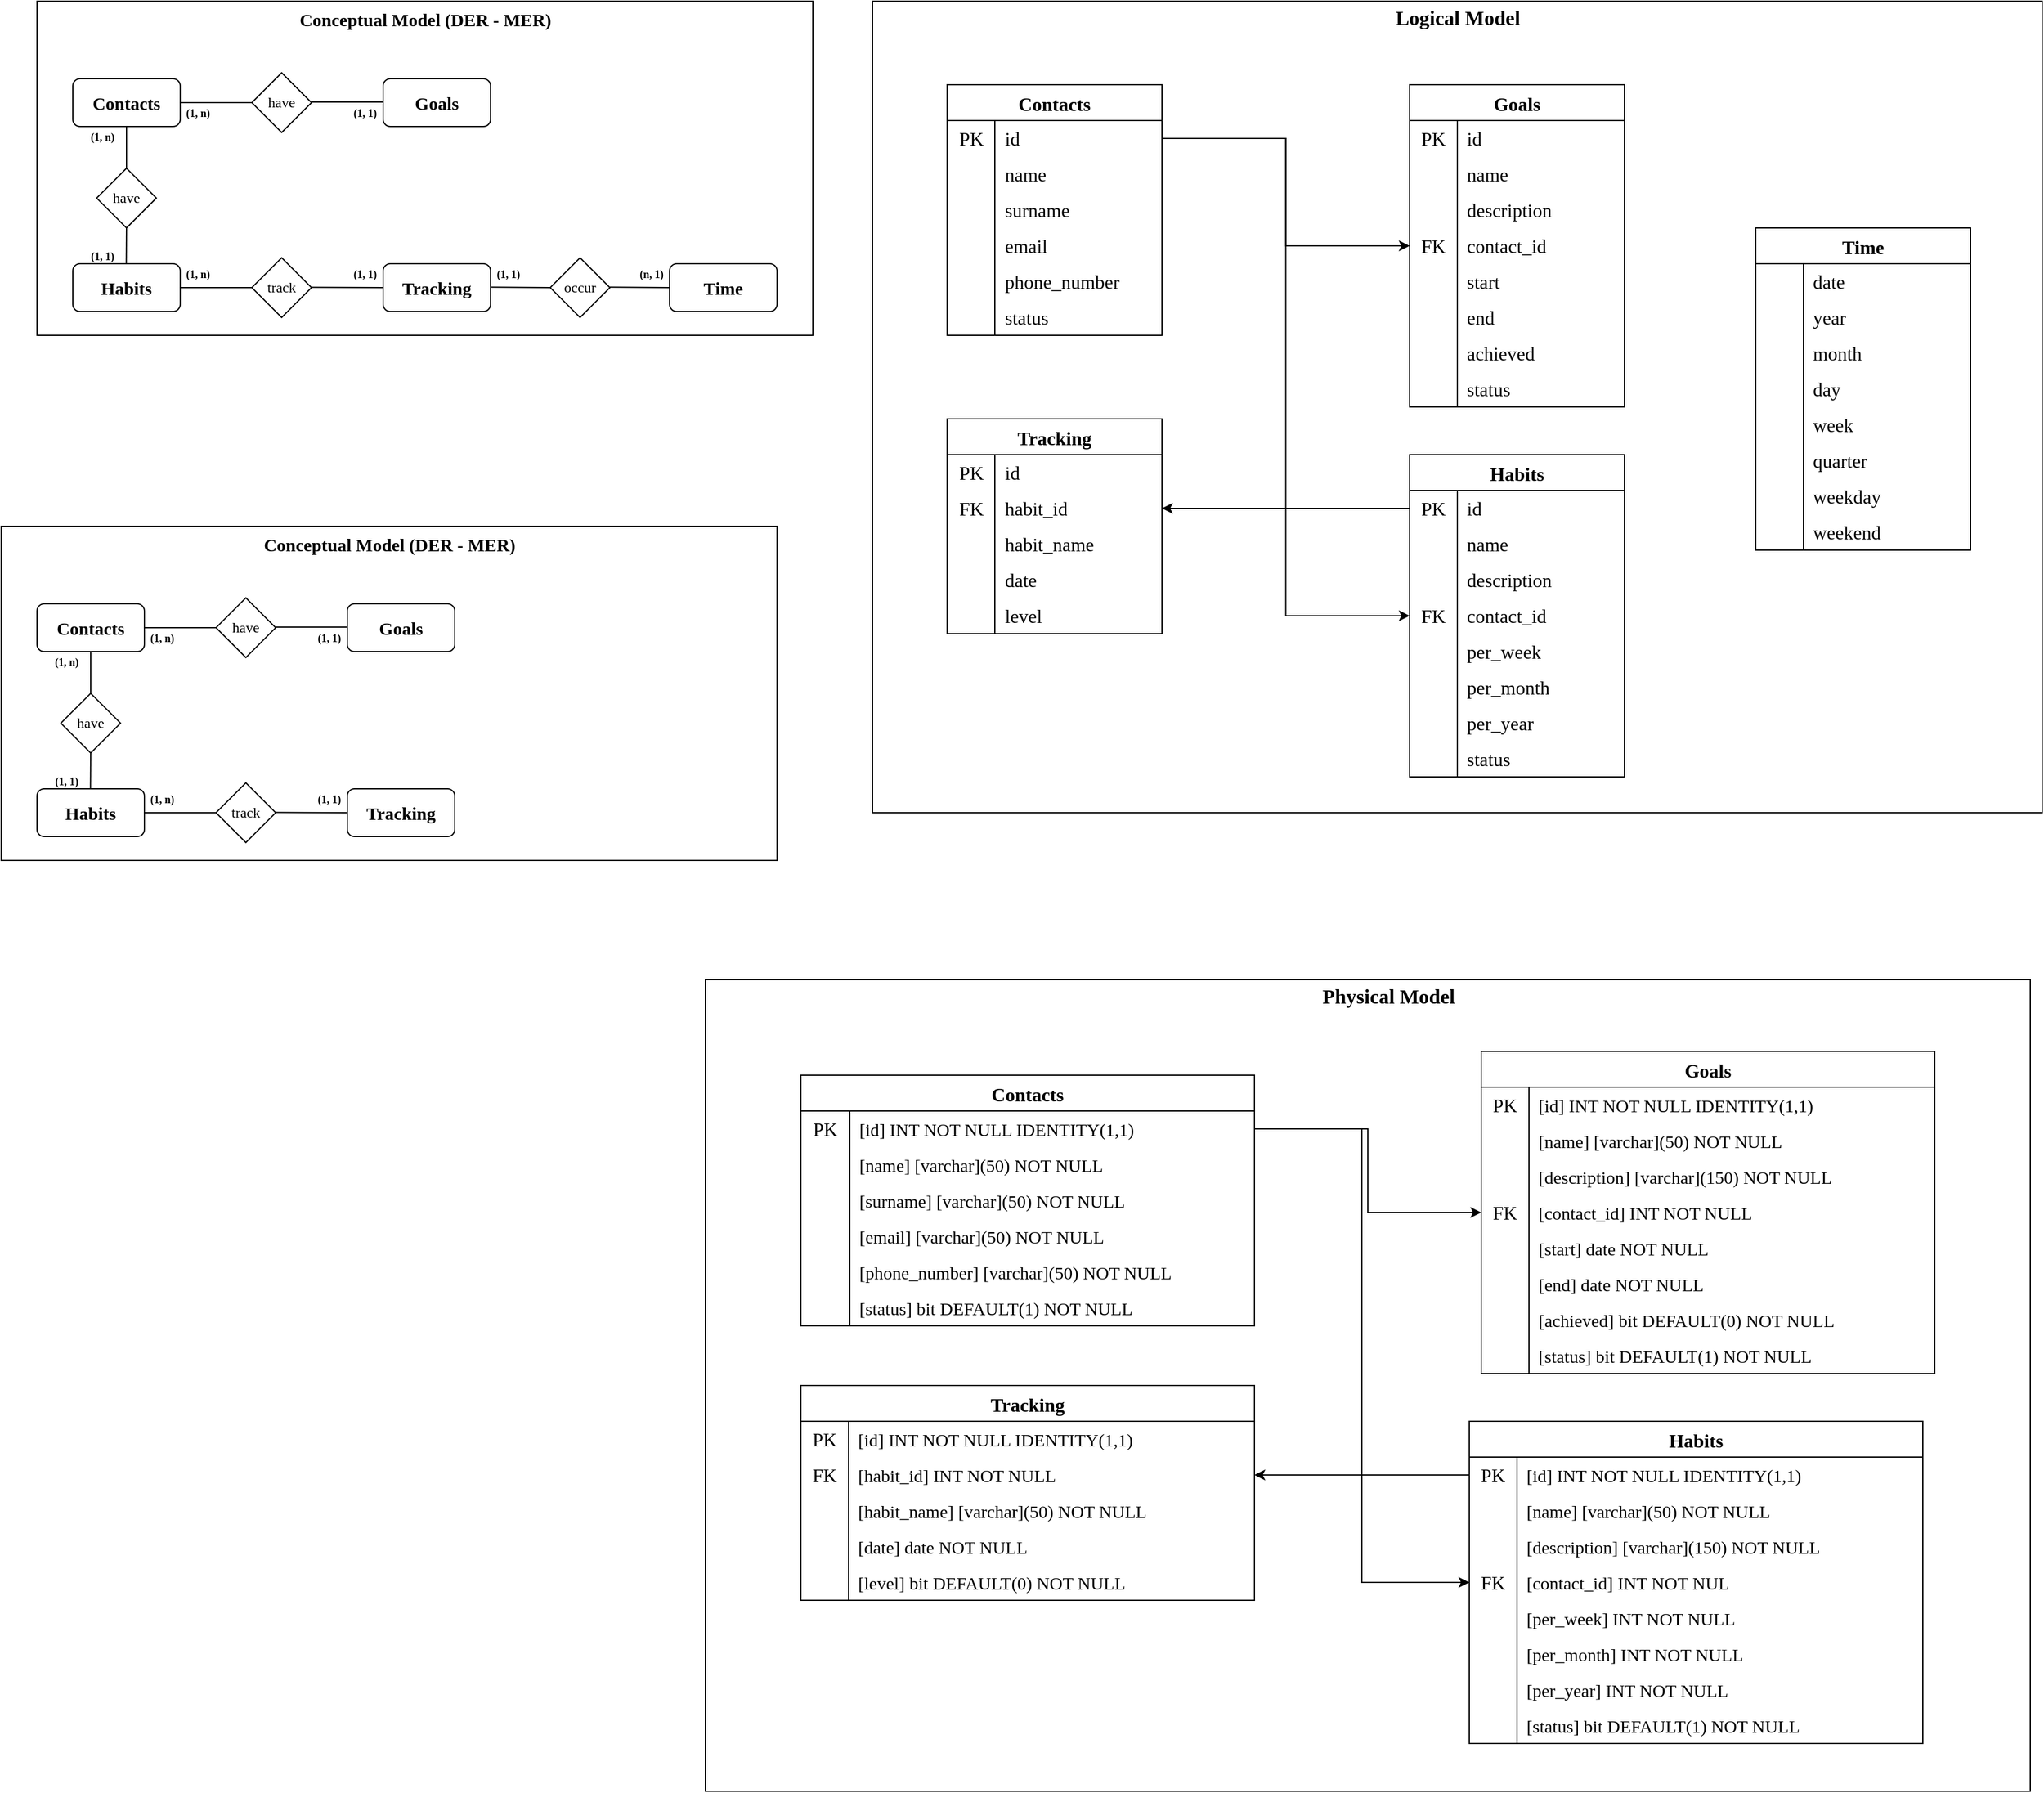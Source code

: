 <mxfile version="24.2.1" type="device">
  <diagram name="Page-1" id="YHusCeFinX6QaXIxMUpy">
    <mxGraphModel dx="880" dy="426" grid="1" gridSize="10" guides="1" tooltips="1" connect="1" arrows="1" fold="1" page="1" pageScale="1" pageWidth="850" pageHeight="1100" math="0" shadow="0">
      <root>
        <mxCell id="0" />
        <mxCell id="1" parent="0" />
        <mxCell id="vCZlDzleGEi6UnrA_8m--1" value="" style="rounded=0;whiteSpace=wrap;html=1;fontFamily=Garamond;" parent="1" vertex="1">
          <mxGeometry x="110" y="20" width="650" height="280" as="geometry" />
        </mxCell>
        <mxCell id="vCZlDzleGEi6UnrA_8m--4" value="&lt;b&gt;&lt;font style=&quot;font-size: 15px;&quot;&gt;Conceptual Model (DER - MER)&lt;/font&gt;&lt;/b&gt;" style="text;html=1;align=center;verticalAlign=middle;whiteSpace=wrap;rounded=0;fontFamily=Garamond;" parent="1" vertex="1">
          <mxGeometry x="322.5" y="20" width="225" height="30" as="geometry" />
        </mxCell>
        <mxCell id="vCZlDzleGEi6UnrA_8m--5" value="&lt;font style=&quot;font-size: 15px;&quot;&gt;&lt;b&gt;Contacts&lt;/b&gt;&lt;/font&gt;" style="rounded=1;whiteSpace=wrap;html=1;fontFamily=Garamond;" parent="1" vertex="1">
          <mxGeometry x="140" y="85" width="90" height="40" as="geometry" />
        </mxCell>
        <mxCell id="vCZlDzleGEi6UnrA_8m--6" value="&lt;font style=&quot;font-size: 15px;&quot;&gt;&lt;b&gt;Goals&lt;/b&gt;&lt;/font&gt;" style="rounded=1;whiteSpace=wrap;html=1;fontFamily=Garamond;" parent="1" vertex="1">
          <mxGeometry x="400" y="85" width="90" height="40" as="geometry" />
        </mxCell>
        <mxCell id="vCZlDzleGEi6UnrA_8m--7" value="&lt;font style=&quot;font-size: 15px;&quot;&gt;&lt;b&gt;Habits&lt;/b&gt;&lt;/font&gt;" style="rounded=1;whiteSpace=wrap;html=1;fontFamily=Garamond;" parent="1" vertex="1">
          <mxGeometry x="140" y="240" width="90" height="40" as="geometry" />
        </mxCell>
        <mxCell id="vCZlDzleGEi6UnrA_8m--8" value="&lt;font style=&quot;font-size: 15px;&quot;&gt;&lt;b&gt;Tracking&lt;/b&gt;&lt;/font&gt;" style="rounded=1;whiteSpace=wrap;html=1;fontFamily=Garamond;" parent="1" vertex="1">
          <mxGeometry x="400" y="240" width="90" height="40" as="geometry" />
        </mxCell>
        <mxCell id="vCZlDzleGEi6UnrA_8m--9" value="&lt;font style=&quot;font-size: 15px;&quot;&gt;&lt;b&gt;Time&lt;/b&gt;&lt;/font&gt;" style="rounded=1;whiteSpace=wrap;html=1;fontFamily=Garamond;" parent="1" vertex="1">
          <mxGeometry x="640" y="240" width="90" height="40" as="geometry" />
        </mxCell>
        <mxCell id="vCZlDzleGEi6UnrA_8m--10" value="have" style="rhombus;whiteSpace=wrap;html=1;fontFamily=Garamond;" parent="1" vertex="1">
          <mxGeometry x="290" y="80" width="50" height="50" as="geometry" />
        </mxCell>
        <mxCell id="vCZlDzleGEi6UnrA_8m--12" value="" style="endArrow=none;html=1;rounded=0;exitX=1;exitY=0.5;exitDx=0;exitDy=0;entryX=0;entryY=0.5;entryDx=0;entryDy=0;fontFamily=Garamond;" parent="1" source="vCZlDzleGEi6UnrA_8m--5" target="vCZlDzleGEi6UnrA_8m--10" edge="1">
          <mxGeometry width="50" height="50" relative="1" as="geometry">
            <mxPoint x="230" y="130" as="sourcePoint" />
            <mxPoint x="280" y="80" as="targetPoint" />
          </mxGeometry>
        </mxCell>
        <mxCell id="vCZlDzleGEi6UnrA_8m--13" value="" style="endArrow=none;html=1;rounded=0;exitX=1;exitY=0.5;exitDx=0;exitDy=0;entryX=0;entryY=0.5;entryDx=0;entryDy=0;fontFamily=Garamond;" parent="1" edge="1">
          <mxGeometry width="50" height="50" relative="1" as="geometry">
            <mxPoint x="340" y="104.5" as="sourcePoint" />
            <mxPoint x="400" y="104.5" as="targetPoint" />
          </mxGeometry>
        </mxCell>
        <mxCell id="vCZlDzleGEi6UnrA_8m--15" value="have" style="rhombus;whiteSpace=wrap;html=1;fontFamily=Garamond;" parent="1" vertex="1">
          <mxGeometry x="160" y="160" width="50" height="50" as="geometry" />
        </mxCell>
        <mxCell id="vCZlDzleGEi6UnrA_8m--17" value="" style="endArrow=none;html=1;rounded=0;exitX=0.5;exitY=1;exitDx=0;exitDy=0;entryX=0.5;entryY=0;entryDx=0;entryDy=0;fontFamily=Garamond;" parent="1" source="vCZlDzleGEi6UnrA_8m--5" target="vCZlDzleGEi6UnrA_8m--15" edge="1">
          <mxGeometry width="50" height="50" relative="1" as="geometry">
            <mxPoint x="350" y="114.5" as="sourcePoint" />
            <mxPoint x="410" y="114.5" as="targetPoint" />
          </mxGeometry>
        </mxCell>
        <mxCell id="vCZlDzleGEi6UnrA_8m--18" value="" style="endArrow=none;html=1;rounded=0;exitX=0.5;exitY=1;exitDx=0;exitDy=0;entryX=0.5;entryY=0;entryDx=0;entryDy=0;fontFamily=Garamond;" parent="1" source="vCZlDzleGEi6UnrA_8m--15" edge="1">
          <mxGeometry width="50" height="50" relative="1" as="geometry">
            <mxPoint x="184.8" y="205" as="sourcePoint" />
            <mxPoint x="184.8" y="240" as="targetPoint" />
          </mxGeometry>
        </mxCell>
        <mxCell id="vCZlDzleGEi6UnrA_8m--19" value="track" style="rhombus;whiteSpace=wrap;html=1;fontFamily=Garamond;" parent="1" vertex="1">
          <mxGeometry x="290" y="235" width="50" height="50" as="geometry" />
        </mxCell>
        <mxCell id="vCZlDzleGEi6UnrA_8m--20" value="" style="endArrow=none;html=1;rounded=0;exitX=1;exitY=0.5;exitDx=0;exitDy=0;entryX=0;entryY=0.5;entryDx=0;entryDy=0;fontFamily=Garamond;" parent="1" source="vCZlDzleGEi6UnrA_8m--7" target="vCZlDzleGEi6UnrA_8m--19" edge="1">
          <mxGeometry width="50" height="50" relative="1" as="geometry">
            <mxPoint x="260.2" y="240" as="sourcePoint" />
            <mxPoint x="260" y="270" as="targetPoint" />
          </mxGeometry>
        </mxCell>
        <mxCell id="vCZlDzleGEi6UnrA_8m--21" value="" style="endArrow=none;html=1;rounded=0;exitX=1;exitY=0.5;exitDx=0;exitDy=0;entryX=0;entryY=0.5;entryDx=0;entryDy=0;fontFamily=Garamond;" parent="1" target="vCZlDzleGEi6UnrA_8m--8" edge="1">
          <mxGeometry width="50" height="50" relative="1" as="geometry">
            <mxPoint x="340" y="259.76" as="sourcePoint" />
            <mxPoint x="400" y="259.76" as="targetPoint" />
          </mxGeometry>
        </mxCell>
        <mxCell id="vCZlDzleGEi6UnrA_8m--22" value="occur" style="rhombus;whiteSpace=wrap;html=1;fontFamily=Garamond;" parent="1" vertex="1">
          <mxGeometry x="540" y="235" width="50" height="50" as="geometry" />
        </mxCell>
        <mxCell id="vCZlDzleGEi6UnrA_8m--24" value="" style="endArrow=none;html=1;rounded=0;exitX=1;exitY=0.5;exitDx=0;exitDy=0;fontFamily=Garamond;" parent="1" edge="1">
          <mxGeometry width="50" height="50" relative="1" as="geometry">
            <mxPoint x="490" y="259.66" as="sourcePoint" />
            <mxPoint x="540" y="260" as="targetPoint" />
          </mxGeometry>
        </mxCell>
        <mxCell id="vCZlDzleGEi6UnrA_8m--25" value="" style="endArrow=none;html=1;rounded=0;exitX=1;exitY=0.5;exitDx=0;exitDy=0;fontFamily=Garamond;" parent="1" edge="1">
          <mxGeometry width="50" height="50" relative="1" as="geometry">
            <mxPoint x="590" y="259.66" as="sourcePoint" />
            <mxPoint x="640" y="260" as="targetPoint" />
          </mxGeometry>
        </mxCell>
        <mxCell id="vCZlDzleGEi6UnrA_8m--26" value="&lt;b&gt;&lt;font style=&quot;font-size: 9px;&quot;&gt;(1, n)&lt;/font&gt;&lt;/b&gt;" style="text;html=1;align=center;verticalAlign=middle;whiteSpace=wrap;rounded=0;fontFamily=Garamond;" parent="1" vertex="1">
          <mxGeometry x="230" y="105" width="30" height="15" as="geometry" />
        </mxCell>
        <mxCell id="vCZlDzleGEi6UnrA_8m--28" value="&lt;b&gt;&lt;font style=&quot;font-size: 9px;&quot;&gt;(1, 1)&lt;/font&gt;&lt;/b&gt;" style="text;html=1;align=center;verticalAlign=middle;whiteSpace=wrap;rounded=0;fontFamily=Garamond;" parent="1" vertex="1">
          <mxGeometry x="370" y="105" width="30" height="15" as="geometry" />
        </mxCell>
        <mxCell id="vCZlDzleGEi6UnrA_8m--29" value="&lt;b&gt;&lt;font style=&quot;font-size: 9px;&quot;&gt;(1, n)&lt;/font&gt;&lt;/b&gt;" style="text;html=1;align=center;verticalAlign=middle;whiteSpace=wrap;rounded=0;fontFamily=Garamond;" parent="1" vertex="1">
          <mxGeometry x="150" y="125" width="30" height="15" as="geometry" />
        </mxCell>
        <mxCell id="vCZlDzleGEi6UnrA_8m--30" value="&lt;b&gt;&lt;font style=&quot;font-size: 9px;&quot;&gt;(1, 1)&lt;/font&gt;&lt;/b&gt;" style="text;html=1;align=center;verticalAlign=middle;whiteSpace=wrap;rounded=0;fontFamily=Garamond;" parent="1" vertex="1">
          <mxGeometry x="150" y="225" width="30" height="15" as="geometry" />
        </mxCell>
        <mxCell id="vCZlDzleGEi6UnrA_8m--31" value="&lt;b&gt;&lt;font style=&quot;font-size: 9px;&quot;&gt;(1, n)&lt;/font&gt;&lt;/b&gt;" style="text;html=1;align=center;verticalAlign=middle;whiteSpace=wrap;rounded=0;fontFamily=Garamond;" parent="1" vertex="1">
          <mxGeometry x="230" y="240" width="30" height="15" as="geometry" />
        </mxCell>
        <mxCell id="vCZlDzleGEi6UnrA_8m--32" value="&lt;b&gt;&lt;font style=&quot;font-size: 9px;&quot;&gt;(1, 1)&lt;/font&gt;&lt;/b&gt;" style="text;html=1;align=center;verticalAlign=middle;whiteSpace=wrap;rounded=0;fontFamily=Garamond;" parent="1" vertex="1">
          <mxGeometry x="370" y="240" width="30" height="15" as="geometry" />
        </mxCell>
        <mxCell id="vCZlDzleGEi6UnrA_8m--33" value="&lt;b&gt;&lt;font style=&quot;font-size: 9px;&quot;&gt;(1, 1)&lt;/font&gt;&lt;/b&gt;" style="text;html=1;align=center;verticalAlign=middle;whiteSpace=wrap;rounded=0;fontFamily=Garamond;" parent="1" vertex="1">
          <mxGeometry x="490" y="240" width="30" height="15" as="geometry" />
        </mxCell>
        <mxCell id="vCZlDzleGEi6UnrA_8m--34" value="&lt;b&gt;&lt;font style=&quot;font-size: 9px;&quot;&gt;(n, 1)&lt;/font&gt;&lt;/b&gt;" style="text;html=1;align=center;verticalAlign=middle;whiteSpace=wrap;rounded=0;fontFamily=Garamond;" parent="1" vertex="1">
          <mxGeometry x="610" y="240" width="30" height="15" as="geometry" />
        </mxCell>
        <mxCell id="vCZlDzleGEi6UnrA_8m--35" value="" style="rounded=0;whiteSpace=wrap;html=1;fontFamily=Garamond;" parent="1" vertex="1">
          <mxGeometry x="810" y="20" width="980" height="680" as="geometry" />
        </mxCell>
        <mxCell id="vCZlDzleGEi6UnrA_8m--36" value="&lt;b style=&quot;font-size: 17px;&quot;&gt;&lt;font style=&quot;font-size: 17px;&quot;&gt;Logical Model&lt;/font&gt;&lt;/b&gt;" style="text;html=1;align=center;verticalAlign=middle;whiteSpace=wrap;rounded=0;fontFamily=Garamond;fontSize=17;" parent="1" vertex="1">
          <mxGeometry x="1187.5" y="20" width="225" height="30" as="geometry" />
        </mxCell>
        <mxCell id="vCZlDzleGEi6UnrA_8m--37" value="Contacts" style="shape=table;startSize=30;container=1;collapsible=0;childLayout=tableLayout;fixedRows=1;rowLines=0;fontStyle=1;strokeColor=default;fontSize=16;fontFamily=Garamond;" parent="1" vertex="1">
          <mxGeometry x="872.5" y="90" width="180" height="210" as="geometry" />
        </mxCell>
        <mxCell id="vCZlDzleGEi6UnrA_8m--38" value="" style="shape=tableRow;horizontal=0;startSize=0;swimlaneHead=0;swimlaneBody=0;top=0;left=0;bottom=0;right=0;collapsible=0;dropTarget=0;fillColor=none;points=[[0,0.5],[1,0.5]];portConstraint=eastwest;strokeColor=inherit;fontSize=16;fontFamily=Garamond;" parent="vCZlDzleGEi6UnrA_8m--37" vertex="1">
          <mxGeometry y="30" width="180" height="30" as="geometry" />
        </mxCell>
        <mxCell id="vCZlDzleGEi6UnrA_8m--39" value="PK" style="shape=partialRectangle;html=1;whiteSpace=wrap;connectable=0;fillColor=none;top=0;left=0;bottom=0;right=0;overflow=hidden;pointerEvents=1;strokeColor=inherit;fontSize=16;fontFamily=Garamond;" parent="vCZlDzleGEi6UnrA_8m--38" vertex="1">
          <mxGeometry width="40" height="30" as="geometry">
            <mxRectangle width="40" height="30" as="alternateBounds" />
          </mxGeometry>
        </mxCell>
        <mxCell id="vCZlDzleGEi6UnrA_8m--40" value="id" style="shape=partialRectangle;html=1;whiteSpace=wrap;connectable=0;fillColor=none;top=0;left=0;bottom=0;right=0;align=left;spacingLeft=6;overflow=hidden;strokeColor=inherit;fontSize=16;fontFamily=Garamond;" parent="vCZlDzleGEi6UnrA_8m--38" vertex="1">
          <mxGeometry x="40" width="140" height="30" as="geometry">
            <mxRectangle width="140" height="30" as="alternateBounds" />
          </mxGeometry>
        </mxCell>
        <mxCell id="vCZlDzleGEi6UnrA_8m--41" value="" style="shape=tableRow;horizontal=0;startSize=0;swimlaneHead=0;swimlaneBody=0;top=0;left=0;bottom=0;right=0;collapsible=0;dropTarget=0;fillColor=none;points=[[0,0.5],[1,0.5]];portConstraint=eastwest;strokeColor=inherit;fontSize=16;fontFamily=Garamond;" parent="vCZlDzleGEi6UnrA_8m--37" vertex="1">
          <mxGeometry y="60" width="180" height="30" as="geometry" />
        </mxCell>
        <mxCell id="vCZlDzleGEi6UnrA_8m--42" value="" style="shape=partialRectangle;html=1;whiteSpace=wrap;connectable=0;fillColor=none;top=0;left=0;bottom=0;right=0;overflow=hidden;strokeColor=inherit;fontSize=16;fontFamily=Garamond;" parent="vCZlDzleGEi6UnrA_8m--41" vertex="1">
          <mxGeometry width="40" height="30" as="geometry">
            <mxRectangle width="40" height="30" as="alternateBounds" />
          </mxGeometry>
        </mxCell>
        <mxCell id="vCZlDzleGEi6UnrA_8m--43" value="name" style="shape=partialRectangle;html=1;whiteSpace=wrap;connectable=0;fillColor=none;top=0;left=0;bottom=0;right=0;align=left;spacingLeft=6;overflow=hidden;strokeColor=inherit;fontSize=16;fontFamily=Garamond;" parent="vCZlDzleGEi6UnrA_8m--41" vertex="1">
          <mxGeometry x="40" width="140" height="30" as="geometry">
            <mxRectangle width="140" height="30" as="alternateBounds" />
          </mxGeometry>
        </mxCell>
        <mxCell id="vCZlDzleGEi6UnrA_8m--44" value="" style="shape=tableRow;horizontal=0;startSize=0;swimlaneHead=0;swimlaneBody=0;top=0;left=0;bottom=0;right=0;collapsible=0;dropTarget=0;fillColor=none;points=[[0,0.5],[1,0.5]];portConstraint=eastwest;strokeColor=inherit;fontSize=16;fontFamily=Garamond;" parent="vCZlDzleGEi6UnrA_8m--37" vertex="1">
          <mxGeometry y="90" width="180" height="30" as="geometry" />
        </mxCell>
        <mxCell id="vCZlDzleGEi6UnrA_8m--45" value="" style="shape=partialRectangle;html=1;whiteSpace=wrap;connectable=0;fillColor=none;top=0;left=0;bottom=0;right=0;overflow=hidden;strokeColor=inherit;fontSize=16;fontFamily=Garamond;" parent="vCZlDzleGEi6UnrA_8m--44" vertex="1">
          <mxGeometry width="40" height="30" as="geometry">
            <mxRectangle width="40" height="30" as="alternateBounds" />
          </mxGeometry>
        </mxCell>
        <mxCell id="vCZlDzleGEi6UnrA_8m--46" value="surname" style="shape=partialRectangle;html=1;whiteSpace=wrap;connectable=0;fillColor=none;top=0;left=0;bottom=0;right=0;align=left;spacingLeft=6;overflow=hidden;strokeColor=inherit;fontSize=16;fontFamily=Garamond;" parent="vCZlDzleGEi6UnrA_8m--44" vertex="1">
          <mxGeometry x="40" width="140" height="30" as="geometry">
            <mxRectangle width="140" height="30" as="alternateBounds" />
          </mxGeometry>
        </mxCell>
        <mxCell id="vCZlDzleGEi6UnrA_8m--47" value="" style="shape=tableRow;horizontal=0;startSize=0;swimlaneHead=0;swimlaneBody=0;top=0;left=0;bottom=0;right=0;collapsible=0;dropTarget=0;fillColor=none;points=[[0,0.5],[1,0.5]];portConstraint=eastwest;strokeColor=inherit;fontSize=16;fontFamily=Garamond;" parent="vCZlDzleGEi6UnrA_8m--37" vertex="1">
          <mxGeometry y="120" width="180" height="30" as="geometry" />
        </mxCell>
        <mxCell id="vCZlDzleGEi6UnrA_8m--48" value="" style="shape=partialRectangle;html=1;whiteSpace=wrap;connectable=0;fillColor=none;top=0;left=0;bottom=0;right=0;overflow=hidden;strokeColor=inherit;fontSize=16;fontFamily=Garamond;" parent="vCZlDzleGEi6UnrA_8m--47" vertex="1">
          <mxGeometry width="40" height="30" as="geometry">
            <mxRectangle width="40" height="30" as="alternateBounds" />
          </mxGeometry>
        </mxCell>
        <mxCell id="vCZlDzleGEi6UnrA_8m--49" value="email" style="shape=partialRectangle;html=1;whiteSpace=wrap;connectable=0;fillColor=none;top=0;left=0;bottom=0;right=0;align=left;spacingLeft=6;overflow=hidden;strokeColor=inherit;fontSize=16;fontFamily=Garamond;" parent="vCZlDzleGEi6UnrA_8m--47" vertex="1">
          <mxGeometry x="40" width="140" height="30" as="geometry">
            <mxRectangle width="140" height="30" as="alternateBounds" />
          </mxGeometry>
        </mxCell>
        <mxCell id="vCZlDzleGEi6UnrA_8m--50" value="" style="shape=tableRow;horizontal=0;startSize=0;swimlaneHead=0;swimlaneBody=0;top=0;left=0;bottom=0;right=0;collapsible=0;dropTarget=0;fillColor=none;points=[[0,0.5],[1,0.5]];portConstraint=eastwest;strokeColor=inherit;fontSize=16;fontFamily=Garamond;" parent="vCZlDzleGEi6UnrA_8m--37" vertex="1">
          <mxGeometry y="150" width="180" height="30" as="geometry" />
        </mxCell>
        <mxCell id="vCZlDzleGEi6UnrA_8m--51" value="" style="shape=partialRectangle;html=1;whiteSpace=wrap;connectable=0;fillColor=none;top=0;left=0;bottom=0;right=0;overflow=hidden;strokeColor=inherit;fontSize=16;fontFamily=Garamond;" parent="vCZlDzleGEi6UnrA_8m--50" vertex="1">
          <mxGeometry width="40" height="30" as="geometry">
            <mxRectangle width="40" height="30" as="alternateBounds" />
          </mxGeometry>
        </mxCell>
        <mxCell id="vCZlDzleGEi6UnrA_8m--52" value="phone_number" style="shape=partialRectangle;html=1;whiteSpace=wrap;connectable=0;fillColor=none;top=0;left=0;bottom=0;right=0;align=left;spacingLeft=6;overflow=hidden;strokeColor=inherit;fontSize=16;fontFamily=Garamond;" parent="vCZlDzleGEi6UnrA_8m--50" vertex="1">
          <mxGeometry x="40" width="140" height="30" as="geometry">
            <mxRectangle width="140" height="30" as="alternateBounds" />
          </mxGeometry>
        </mxCell>
        <mxCell id="vCZlDzleGEi6UnrA_8m--53" value="" style="shape=tableRow;horizontal=0;startSize=0;swimlaneHead=0;swimlaneBody=0;top=0;left=0;bottom=0;right=0;collapsible=0;dropTarget=0;fillColor=none;points=[[0,0.5],[1,0.5]];portConstraint=eastwest;strokeColor=inherit;fontSize=16;fontFamily=Garamond;" parent="vCZlDzleGEi6UnrA_8m--37" vertex="1">
          <mxGeometry y="180" width="180" height="30" as="geometry" />
        </mxCell>
        <mxCell id="vCZlDzleGEi6UnrA_8m--54" value="" style="shape=partialRectangle;html=1;whiteSpace=wrap;connectable=0;fillColor=none;top=0;left=0;bottom=0;right=0;overflow=hidden;strokeColor=inherit;fontSize=16;fontFamily=Garamond;" parent="vCZlDzleGEi6UnrA_8m--53" vertex="1">
          <mxGeometry width="40" height="30" as="geometry">
            <mxRectangle width="40" height="30" as="alternateBounds" />
          </mxGeometry>
        </mxCell>
        <mxCell id="vCZlDzleGEi6UnrA_8m--55" value="status" style="shape=partialRectangle;html=1;whiteSpace=wrap;connectable=0;fillColor=none;top=0;left=0;bottom=0;right=0;align=left;spacingLeft=6;overflow=hidden;strokeColor=inherit;fontSize=16;fontFamily=Garamond;" parent="vCZlDzleGEi6UnrA_8m--53" vertex="1">
          <mxGeometry x="40" width="140" height="30" as="geometry">
            <mxRectangle width="140" height="30" as="alternateBounds" />
          </mxGeometry>
        </mxCell>
        <mxCell id="vCZlDzleGEi6UnrA_8m--56" value="Goals" style="shape=table;startSize=30;container=1;collapsible=0;childLayout=tableLayout;fixedRows=1;rowLines=0;fontStyle=1;strokeColor=default;fontSize=16;fontFamily=Garamond;" parent="1" vertex="1">
          <mxGeometry x="1260" y="90" width="180" height="270" as="geometry" />
        </mxCell>
        <mxCell id="vCZlDzleGEi6UnrA_8m--57" value="" style="shape=tableRow;horizontal=0;startSize=0;swimlaneHead=0;swimlaneBody=0;top=0;left=0;bottom=0;right=0;collapsible=0;dropTarget=0;fillColor=none;points=[[0,0.5],[1,0.5]];portConstraint=eastwest;strokeColor=inherit;fontSize=16;fontFamily=Garamond;" parent="vCZlDzleGEi6UnrA_8m--56" vertex="1">
          <mxGeometry y="30" width="180" height="30" as="geometry" />
        </mxCell>
        <mxCell id="vCZlDzleGEi6UnrA_8m--58" value="PK" style="shape=partialRectangle;html=1;whiteSpace=wrap;connectable=0;fillColor=none;top=0;left=0;bottom=0;right=0;overflow=hidden;pointerEvents=1;strokeColor=inherit;fontSize=16;fontFamily=Garamond;" parent="vCZlDzleGEi6UnrA_8m--57" vertex="1">
          <mxGeometry width="40" height="30" as="geometry">
            <mxRectangle width="40" height="30" as="alternateBounds" />
          </mxGeometry>
        </mxCell>
        <mxCell id="vCZlDzleGEi6UnrA_8m--59" value="id" style="shape=partialRectangle;html=1;whiteSpace=wrap;connectable=0;fillColor=none;top=0;left=0;bottom=0;right=0;align=left;spacingLeft=6;overflow=hidden;strokeColor=inherit;fontSize=16;fontFamily=Garamond;" parent="vCZlDzleGEi6UnrA_8m--57" vertex="1">
          <mxGeometry x="40" width="140" height="30" as="geometry">
            <mxRectangle width="140" height="30" as="alternateBounds" />
          </mxGeometry>
        </mxCell>
        <mxCell id="vCZlDzleGEi6UnrA_8m--60" value="" style="shape=tableRow;horizontal=0;startSize=0;swimlaneHead=0;swimlaneBody=0;top=0;left=0;bottom=0;right=0;collapsible=0;dropTarget=0;fillColor=none;points=[[0,0.5],[1,0.5]];portConstraint=eastwest;strokeColor=inherit;fontSize=16;fontFamily=Garamond;" parent="vCZlDzleGEi6UnrA_8m--56" vertex="1">
          <mxGeometry y="60" width="180" height="30" as="geometry" />
        </mxCell>
        <mxCell id="vCZlDzleGEi6UnrA_8m--61" value="" style="shape=partialRectangle;html=1;whiteSpace=wrap;connectable=0;fillColor=none;top=0;left=0;bottom=0;right=0;overflow=hidden;strokeColor=inherit;fontSize=16;fontFamily=Garamond;" parent="vCZlDzleGEi6UnrA_8m--60" vertex="1">
          <mxGeometry width="40" height="30" as="geometry">
            <mxRectangle width="40" height="30" as="alternateBounds" />
          </mxGeometry>
        </mxCell>
        <mxCell id="vCZlDzleGEi6UnrA_8m--62" value="name" style="shape=partialRectangle;html=1;whiteSpace=wrap;connectable=0;fillColor=none;top=0;left=0;bottom=0;right=0;align=left;spacingLeft=6;overflow=hidden;strokeColor=inherit;fontSize=16;fontFamily=Garamond;" parent="vCZlDzleGEi6UnrA_8m--60" vertex="1">
          <mxGeometry x="40" width="140" height="30" as="geometry">
            <mxRectangle width="140" height="30" as="alternateBounds" />
          </mxGeometry>
        </mxCell>
        <mxCell id="vCZlDzleGEi6UnrA_8m--63" value="" style="shape=tableRow;horizontal=0;startSize=0;swimlaneHead=0;swimlaneBody=0;top=0;left=0;bottom=0;right=0;collapsible=0;dropTarget=0;fillColor=none;points=[[0,0.5],[1,0.5]];portConstraint=eastwest;strokeColor=inherit;fontSize=16;fontFamily=Garamond;" parent="vCZlDzleGEi6UnrA_8m--56" vertex="1">
          <mxGeometry y="90" width="180" height="30" as="geometry" />
        </mxCell>
        <mxCell id="vCZlDzleGEi6UnrA_8m--64" value="" style="shape=partialRectangle;html=1;whiteSpace=wrap;connectable=0;fillColor=none;top=0;left=0;bottom=0;right=0;overflow=hidden;strokeColor=inherit;fontSize=16;fontFamily=Garamond;" parent="vCZlDzleGEi6UnrA_8m--63" vertex="1">
          <mxGeometry width="40" height="30" as="geometry">
            <mxRectangle width="40" height="30" as="alternateBounds" />
          </mxGeometry>
        </mxCell>
        <mxCell id="vCZlDzleGEi6UnrA_8m--65" value="description" style="shape=partialRectangle;html=1;whiteSpace=wrap;connectable=0;fillColor=none;top=0;left=0;bottom=0;right=0;align=left;spacingLeft=6;overflow=hidden;strokeColor=inherit;fontSize=16;fontFamily=Garamond;" parent="vCZlDzleGEi6UnrA_8m--63" vertex="1">
          <mxGeometry x="40" width="140" height="30" as="geometry">
            <mxRectangle width="140" height="30" as="alternateBounds" />
          </mxGeometry>
        </mxCell>
        <mxCell id="vCZlDzleGEi6UnrA_8m--66" value="" style="shape=tableRow;horizontal=0;startSize=0;swimlaneHead=0;swimlaneBody=0;top=0;left=0;bottom=0;right=0;collapsible=0;dropTarget=0;fillColor=none;points=[[0,0.5],[1,0.5]];portConstraint=eastwest;strokeColor=inherit;fontSize=16;fontFamily=Garamond;" parent="vCZlDzleGEi6UnrA_8m--56" vertex="1">
          <mxGeometry y="120" width="180" height="30" as="geometry" />
        </mxCell>
        <mxCell id="vCZlDzleGEi6UnrA_8m--67" value="FK" style="shape=partialRectangle;html=1;whiteSpace=wrap;connectable=0;fillColor=none;top=0;left=0;bottom=0;right=0;overflow=hidden;strokeColor=inherit;fontSize=16;fontFamily=Garamond;" parent="vCZlDzleGEi6UnrA_8m--66" vertex="1">
          <mxGeometry width="40" height="30" as="geometry">
            <mxRectangle width="40" height="30" as="alternateBounds" />
          </mxGeometry>
        </mxCell>
        <mxCell id="vCZlDzleGEi6UnrA_8m--68" value="contact_id" style="shape=partialRectangle;html=1;whiteSpace=wrap;connectable=0;fillColor=none;top=0;left=0;bottom=0;right=0;align=left;spacingLeft=6;overflow=hidden;strokeColor=inherit;fontSize=16;fontFamily=Garamond;" parent="vCZlDzleGEi6UnrA_8m--66" vertex="1">
          <mxGeometry x="40" width="140" height="30" as="geometry">
            <mxRectangle width="140" height="30" as="alternateBounds" />
          </mxGeometry>
        </mxCell>
        <mxCell id="vCZlDzleGEi6UnrA_8m--69" value="" style="shape=tableRow;horizontal=0;startSize=0;swimlaneHead=0;swimlaneBody=0;top=0;left=0;bottom=0;right=0;collapsible=0;dropTarget=0;fillColor=none;points=[[0,0.5],[1,0.5]];portConstraint=eastwest;strokeColor=inherit;fontSize=16;fontFamily=Garamond;" parent="vCZlDzleGEi6UnrA_8m--56" vertex="1">
          <mxGeometry y="150" width="180" height="30" as="geometry" />
        </mxCell>
        <mxCell id="vCZlDzleGEi6UnrA_8m--70" value="" style="shape=partialRectangle;html=1;whiteSpace=wrap;connectable=0;fillColor=none;top=0;left=0;bottom=0;right=0;overflow=hidden;strokeColor=inherit;fontSize=16;fontFamily=Garamond;" parent="vCZlDzleGEi6UnrA_8m--69" vertex="1">
          <mxGeometry width="40" height="30" as="geometry">
            <mxRectangle width="40" height="30" as="alternateBounds" />
          </mxGeometry>
        </mxCell>
        <mxCell id="vCZlDzleGEi6UnrA_8m--71" value="start" style="shape=partialRectangle;html=1;whiteSpace=wrap;connectable=0;fillColor=none;top=0;left=0;bottom=0;right=0;align=left;spacingLeft=6;overflow=hidden;strokeColor=inherit;fontSize=16;fontFamily=Garamond;" parent="vCZlDzleGEi6UnrA_8m--69" vertex="1">
          <mxGeometry x="40" width="140" height="30" as="geometry">
            <mxRectangle width="140" height="30" as="alternateBounds" />
          </mxGeometry>
        </mxCell>
        <mxCell id="vCZlDzleGEi6UnrA_8m--72" value="" style="shape=tableRow;horizontal=0;startSize=0;swimlaneHead=0;swimlaneBody=0;top=0;left=0;bottom=0;right=0;collapsible=0;dropTarget=0;fillColor=none;points=[[0,0.5],[1,0.5]];portConstraint=eastwest;strokeColor=inherit;fontSize=16;fontFamily=Garamond;" parent="vCZlDzleGEi6UnrA_8m--56" vertex="1">
          <mxGeometry y="180" width="180" height="30" as="geometry" />
        </mxCell>
        <mxCell id="vCZlDzleGEi6UnrA_8m--73" value="" style="shape=partialRectangle;html=1;whiteSpace=wrap;connectable=0;fillColor=none;top=0;left=0;bottom=0;right=0;overflow=hidden;strokeColor=inherit;fontSize=16;fontFamily=Garamond;" parent="vCZlDzleGEi6UnrA_8m--72" vertex="1">
          <mxGeometry width="40" height="30" as="geometry">
            <mxRectangle width="40" height="30" as="alternateBounds" />
          </mxGeometry>
        </mxCell>
        <mxCell id="vCZlDzleGEi6UnrA_8m--74" value="end" style="shape=partialRectangle;html=1;whiteSpace=wrap;connectable=0;fillColor=none;top=0;left=0;bottom=0;right=0;align=left;spacingLeft=6;overflow=hidden;strokeColor=inherit;fontSize=16;fontFamily=Garamond;" parent="vCZlDzleGEi6UnrA_8m--72" vertex="1">
          <mxGeometry x="40" width="140" height="30" as="geometry">
            <mxRectangle width="140" height="30" as="alternateBounds" />
          </mxGeometry>
        </mxCell>
        <mxCell id="vCZlDzleGEi6UnrA_8m--75" value="" style="shape=tableRow;horizontal=0;startSize=0;swimlaneHead=0;swimlaneBody=0;top=0;left=0;bottom=0;right=0;collapsible=0;dropTarget=0;fillColor=none;points=[[0,0.5],[1,0.5]];portConstraint=eastwest;strokeColor=inherit;fontSize=16;fontFamily=Garamond;" parent="vCZlDzleGEi6UnrA_8m--56" vertex="1">
          <mxGeometry y="210" width="180" height="30" as="geometry" />
        </mxCell>
        <mxCell id="vCZlDzleGEi6UnrA_8m--76" value="" style="shape=partialRectangle;html=1;whiteSpace=wrap;connectable=0;fillColor=none;top=0;left=0;bottom=0;right=0;overflow=hidden;strokeColor=inherit;fontSize=16;fontFamily=Garamond;" parent="vCZlDzleGEi6UnrA_8m--75" vertex="1">
          <mxGeometry width="40" height="30" as="geometry">
            <mxRectangle width="40" height="30" as="alternateBounds" />
          </mxGeometry>
        </mxCell>
        <mxCell id="vCZlDzleGEi6UnrA_8m--77" value="achieved" style="shape=partialRectangle;html=1;whiteSpace=wrap;connectable=0;fillColor=none;top=0;left=0;bottom=0;right=0;align=left;spacingLeft=6;overflow=hidden;strokeColor=inherit;fontSize=16;fontFamily=Garamond;" parent="vCZlDzleGEi6UnrA_8m--75" vertex="1">
          <mxGeometry x="40" width="140" height="30" as="geometry">
            <mxRectangle width="140" height="30" as="alternateBounds" />
          </mxGeometry>
        </mxCell>
        <mxCell id="vCZlDzleGEi6UnrA_8m--78" value="" style="shape=tableRow;horizontal=0;startSize=0;swimlaneHead=0;swimlaneBody=0;top=0;left=0;bottom=0;right=0;collapsible=0;dropTarget=0;fillColor=none;points=[[0,0.5],[1,0.5]];portConstraint=eastwest;strokeColor=inherit;fontSize=16;fontFamily=Garamond;" parent="vCZlDzleGEi6UnrA_8m--56" vertex="1">
          <mxGeometry y="240" width="180" height="30" as="geometry" />
        </mxCell>
        <mxCell id="vCZlDzleGEi6UnrA_8m--79" value="" style="shape=partialRectangle;html=1;whiteSpace=wrap;connectable=0;fillColor=none;top=0;left=0;bottom=0;right=0;overflow=hidden;strokeColor=inherit;fontSize=16;fontFamily=Garamond;" parent="vCZlDzleGEi6UnrA_8m--78" vertex="1">
          <mxGeometry width="40" height="30" as="geometry">
            <mxRectangle width="40" height="30" as="alternateBounds" />
          </mxGeometry>
        </mxCell>
        <mxCell id="vCZlDzleGEi6UnrA_8m--80" value="status" style="shape=partialRectangle;html=1;whiteSpace=wrap;connectable=0;fillColor=none;top=0;left=0;bottom=0;right=0;align=left;spacingLeft=6;overflow=hidden;strokeColor=inherit;fontSize=16;fontFamily=Garamond;" parent="vCZlDzleGEi6UnrA_8m--78" vertex="1">
          <mxGeometry x="40" width="140" height="30" as="geometry">
            <mxRectangle width="140" height="30" as="alternateBounds" />
          </mxGeometry>
        </mxCell>
        <mxCell id="vCZlDzleGEi6UnrA_8m--81" value="Habits" style="shape=table;startSize=30;container=1;collapsible=0;childLayout=tableLayout;fixedRows=1;rowLines=0;fontStyle=1;strokeColor=default;fontSize=16;fontFamily=Garamond;" parent="1" vertex="1">
          <mxGeometry x="1260" y="400" width="180" height="270" as="geometry" />
        </mxCell>
        <mxCell id="vCZlDzleGEi6UnrA_8m--82" value="" style="shape=tableRow;horizontal=0;startSize=0;swimlaneHead=0;swimlaneBody=0;top=0;left=0;bottom=0;right=0;collapsible=0;dropTarget=0;fillColor=none;points=[[0,0.5],[1,0.5]];portConstraint=eastwest;strokeColor=inherit;fontSize=16;fontFamily=Garamond;" parent="vCZlDzleGEi6UnrA_8m--81" vertex="1">
          <mxGeometry y="30" width="180" height="30" as="geometry" />
        </mxCell>
        <mxCell id="vCZlDzleGEi6UnrA_8m--83" value="PK" style="shape=partialRectangle;html=1;whiteSpace=wrap;connectable=0;fillColor=none;top=0;left=0;bottom=0;right=0;overflow=hidden;pointerEvents=1;strokeColor=inherit;fontSize=16;fontFamily=Garamond;" parent="vCZlDzleGEi6UnrA_8m--82" vertex="1">
          <mxGeometry width="40" height="30" as="geometry">
            <mxRectangle width="40" height="30" as="alternateBounds" />
          </mxGeometry>
        </mxCell>
        <mxCell id="vCZlDzleGEi6UnrA_8m--84" value="id" style="shape=partialRectangle;html=1;whiteSpace=wrap;connectable=0;fillColor=none;top=0;left=0;bottom=0;right=0;align=left;spacingLeft=6;overflow=hidden;strokeColor=inherit;fontSize=16;fontFamily=Garamond;" parent="vCZlDzleGEi6UnrA_8m--82" vertex="1">
          <mxGeometry x="40" width="140" height="30" as="geometry">
            <mxRectangle width="140" height="30" as="alternateBounds" />
          </mxGeometry>
        </mxCell>
        <mxCell id="vCZlDzleGEi6UnrA_8m--85" value="" style="shape=tableRow;horizontal=0;startSize=0;swimlaneHead=0;swimlaneBody=0;top=0;left=0;bottom=0;right=0;collapsible=0;dropTarget=0;fillColor=none;points=[[0,0.5],[1,0.5]];portConstraint=eastwest;strokeColor=inherit;fontSize=16;fontFamily=Garamond;" parent="vCZlDzleGEi6UnrA_8m--81" vertex="1">
          <mxGeometry y="60" width="180" height="30" as="geometry" />
        </mxCell>
        <mxCell id="vCZlDzleGEi6UnrA_8m--86" value="" style="shape=partialRectangle;html=1;whiteSpace=wrap;connectable=0;fillColor=none;top=0;left=0;bottom=0;right=0;overflow=hidden;strokeColor=inherit;fontSize=16;fontFamily=Garamond;" parent="vCZlDzleGEi6UnrA_8m--85" vertex="1">
          <mxGeometry width="40" height="30" as="geometry">
            <mxRectangle width="40" height="30" as="alternateBounds" />
          </mxGeometry>
        </mxCell>
        <mxCell id="vCZlDzleGEi6UnrA_8m--87" value="name" style="shape=partialRectangle;html=1;whiteSpace=wrap;connectable=0;fillColor=none;top=0;left=0;bottom=0;right=0;align=left;spacingLeft=6;overflow=hidden;strokeColor=inherit;fontSize=16;fontFamily=Garamond;" parent="vCZlDzleGEi6UnrA_8m--85" vertex="1">
          <mxGeometry x="40" width="140" height="30" as="geometry">
            <mxRectangle width="140" height="30" as="alternateBounds" />
          </mxGeometry>
        </mxCell>
        <mxCell id="vCZlDzleGEi6UnrA_8m--88" value="" style="shape=tableRow;horizontal=0;startSize=0;swimlaneHead=0;swimlaneBody=0;top=0;left=0;bottom=0;right=0;collapsible=0;dropTarget=0;fillColor=none;points=[[0,0.5],[1,0.5]];portConstraint=eastwest;strokeColor=inherit;fontSize=16;fontFamily=Garamond;" parent="vCZlDzleGEi6UnrA_8m--81" vertex="1">
          <mxGeometry y="90" width="180" height="30" as="geometry" />
        </mxCell>
        <mxCell id="vCZlDzleGEi6UnrA_8m--89" value="" style="shape=partialRectangle;html=1;whiteSpace=wrap;connectable=0;fillColor=none;top=0;left=0;bottom=0;right=0;overflow=hidden;strokeColor=inherit;fontSize=16;fontFamily=Garamond;" parent="vCZlDzleGEi6UnrA_8m--88" vertex="1">
          <mxGeometry width="40" height="30" as="geometry">
            <mxRectangle width="40" height="30" as="alternateBounds" />
          </mxGeometry>
        </mxCell>
        <mxCell id="vCZlDzleGEi6UnrA_8m--90" value="description" style="shape=partialRectangle;html=1;whiteSpace=wrap;connectable=0;fillColor=none;top=0;left=0;bottom=0;right=0;align=left;spacingLeft=6;overflow=hidden;strokeColor=inherit;fontSize=16;fontFamily=Garamond;" parent="vCZlDzleGEi6UnrA_8m--88" vertex="1">
          <mxGeometry x="40" width="140" height="30" as="geometry">
            <mxRectangle width="140" height="30" as="alternateBounds" />
          </mxGeometry>
        </mxCell>
        <mxCell id="vCZlDzleGEi6UnrA_8m--91" value="" style="shape=tableRow;horizontal=0;startSize=0;swimlaneHead=0;swimlaneBody=0;top=0;left=0;bottom=0;right=0;collapsible=0;dropTarget=0;fillColor=none;points=[[0,0.5],[1,0.5]];portConstraint=eastwest;strokeColor=inherit;fontSize=16;fontFamily=Garamond;" parent="vCZlDzleGEi6UnrA_8m--81" vertex="1">
          <mxGeometry y="120" width="180" height="30" as="geometry" />
        </mxCell>
        <mxCell id="vCZlDzleGEi6UnrA_8m--92" value="FK" style="shape=partialRectangle;html=1;whiteSpace=wrap;connectable=0;fillColor=none;top=0;left=0;bottom=0;right=0;overflow=hidden;strokeColor=inherit;fontSize=16;fontFamily=Garamond;" parent="vCZlDzleGEi6UnrA_8m--91" vertex="1">
          <mxGeometry width="40" height="30" as="geometry">
            <mxRectangle width="40" height="30" as="alternateBounds" />
          </mxGeometry>
        </mxCell>
        <mxCell id="vCZlDzleGEi6UnrA_8m--93" value="contact_id" style="shape=partialRectangle;html=1;whiteSpace=wrap;connectable=0;fillColor=none;top=0;left=0;bottom=0;right=0;align=left;spacingLeft=6;overflow=hidden;strokeColor=inherit;fontSize=16;fontFamily=Garamond;" parent="vCZlDzleGEi6UnrA_8m--91" vertex="1">
          <mxGeometry x="40" width="140" height="30" as="geometry">
            <mxRectangle width="140" height="30" as="alternateBounds" />
          </mxGeometry>
        </mxCell>
        <mxCell id="vCZlDzleGEi6UnrA_8m--94" value="" style="shape=tableRow;horizontal=0;startSize=0;swimlaneHead=0;swimlaneBody=0;top=0;left=0;bottom=0;right=0;collapsible=0;dropTarget=0;fillColor=none;points=[[0,0.5],[1,0.5]];portConstraint=eastwest;strokeColor=inherit;fontSize=16;fontFamily=Garamond;" parent="vCZlDzleGEi6UnrA_8m--81" vertex="1">
          <mxGeometry y="150" width="180" height="30" as="geometry" />
        </mxCell>
        <mxCell id="vCZlDzleGEi6UnrA_8m--95" value="" style="shape=partialRectangle;html=1;whiteSpace=wrap;connectable=0;fillColor=none;top=0;left=0;bottom=0;right=0;overflow=hidden;strokeColor=inherit;fontSize=16;fontFamily=Garamond;" parent="vCZlDzleGEi6UnrA_8m--94" vertex="1">
          <mxGeometry width="40" height="30" as="geometry">
            <mxRectangle width="40" height="30" as="alternateBounds" />
          </mxGeometry>
        </mxCell>
        <mxCell id="vCZlDzleGEi6UnrA_8m--96" value="per_week" style="shape=partialRectangle;html=1;whiteSpace=wrap;connectable=0;fillColor=none;top=0;left=0;bottom=0;right=0;align=left;spacingLeft=6;overflow=hidden;strokeColor=inherit;fontSize=16;fontFamily=Garamond;" parent="vCZlDzleGEi6UnrA_8m--94" vertex="1">
          <mxGeometry x="40" width="140" height="30" as="geometry">
            <mxRectangle width="140" height="30" as="alternateBounds" />
          </mxGeometry>
        </mxCell>
        <mxCell id="vCZlDzleGEi6UnrA_8m--97" value="" style="shape=tableRow;horizontal=0;startSize=0;swimlaneHead=0;swimlaneBody=0;top=0;left=0;bottom=0;right=0;collapsible=0;dropTarget=0;fillColor=none;points=[[0,0.5],[1,0.5]];portConstraint=eastwest;strokeColor=inherit;fontSize=16;fontFamily=Garamond;" parent="vCZlDzleGEi6UnrA_8m--81" vertex="1">
          <mxGeometry y="180" width="180" height="30" as="geometry" />
        </mxCell>
        <mxCell id="vCZlDzleGEi6UnrA_8m--98" value="" style="shape=partialRectangle;html=1;whiteSpace=wrap;connectable=0;fillColor=none;top=0;left=0;bottom=0;right=0;overflow=hidden;strokeColor=inherit;fontSize=16;fontFamily=Garamond;" parent="vCZlDzleGEi6UnrA_8m--97" vertex="1">
          <mxGeometry width="40" height="30" as="geometry">
            <mxRectangle width="40" height="30" as="alternateBounds" />
          </mxGeometry>
        </mxCell>
        <mxCell id="vCZlDzleGEi6UnrA_8m--99" value="per_month" style="shape=partialRectangle;html=1;whiteSpace=wrap;connectable=0;fillColor=none;top=0;left=0;bottom=0;right=0;align=left;spacingLeft=6;overflow=hidden;strokeColor=inherit;fontSize=16;fontFamily=Garamond;" parent="vCZlDzleGEi6UnrA_8m--97" vertex="1">
          <mxGeometry x="40" width="140" height="30" as="geometry">
            <mxRectangle width="140" height="30" as="alternateBounds" />
          </mxGeometry>
        </mxCell>
        <mxCell id="vCZlDzleGEi6UnrA_8m--100" value="" style="shape=tableRow;horizontal=0;startSize=0;swimlaneHead=0;swimlaneBody=0;top=0;left=0;bottom=0;right=0;collapsible=0;dropTarget=0;fillColor=none;points=[[0,0.5],[1,0.5]];portConstraint=eastwest;strokeColor=inherit;fontSize=16;fontFamily=Garamond;" parent="vCZlDzleGEi6UnrA_8m--81" vertex="1">
          <mxGeometry y="210" width="180" height="30" as="geometry" />
        </mxCell>
        <mxCell id="vCZlDzleGEi6UnrA_8m--101" value="" style="shape=partialRectangle;html=1;whiteSpace=wrap;connectable=0;fillColor=none;top=0;left=0;bottom=0;right=0;overflow=hidden;strokeColor=inherit;fontSize=16;fontFamily=Garamond;" parent="vCZlDzleGEi6UnrA_8m--100" vertex="1">
          <mxGeometry width="40" height="30" as="geometry">
            <mxRectangle width="40" height="30" as="alternateBounds" />
          </mxGeometry>
        </mxCell>
        <mxCell id="vCZlDzleGEi6UnrA_8m--102" value="per_year" style="shape=partialRectangle;html=1;whiteSpace=wrap;connectable=0;fillColor=none;top=0;left=0;bottom=0;right=0;align=left;spacingLeft=6;overflow=hidden;strokeColor=inherit;fontSize=16;fontFamily=Garamond;" parent="vCZlDzleGEi6UnrA_8m--100" vertex="1">
          <mxGeometry x="40" width="140" height="30" as="geometry">
            <mxRectangle width="140" height="30" as="alternateBounds" />
          </mxGeometry>
        </mxCell>
        <mxCell id="vCZlDzleGEi6UnrA_8m--103" value="" style="shape=tableRow;horizontal=0;startSize=0;swimlaneHead=0;swimlaneBody=0;top=0;left=0;bottom=0;right=0;collapsible=0;dropTarget=0;fillColor=none;points=[[0,0.5],[1,0.5]];portConstraint=eastwest;strokeColor=inherit;fontSize=16;fontFamily=Garamond;" parent="vCZlDzleGEi6UnrA_8m--81" vertex="1">
          <mxGeometry y="240" width="180" height="30" as="geometry" />
        </mxCell>
        <mxCell id="vCZlDzleGEi6UnrA_8m--104" value="" style="shape=partialRectangle;html=1;whiteSpace=wrap;connectable=0;fillColor=none;top=0;left=0;bottom=0;right=0;overflow=hidden;strokeColor=inherit;fontSize=16;fontFamily=Garamond;" parent="vCZlDzleGEi6UnrA_8m--103" vertex="1">
          <mxGeometry width="40" height="30" as="geometry">
            <mxRectangle width="40" height="30" as="alternateBounds" />
          </mxGeometry>
        </mxCell>
        <mxCell id="vCZlDzleGEi6UnrA_8m--105" value="status" style="shape=partialRectangle;html=1;whiteSpace=wrap;connectable=0;fillColor=none;top=0;left=0;bottom=0;right=0;align=left;spacingLeft=6;overflow=hidden;strokeColor=inherit;fontSize=16;fontFamily=Garamond;" parent="vCZlDzleGEi6UnrA_8m--103" vertex="1">
          <mxGeometry x="40" width="140" height="30" as="geometry">
            <mxRectangle width="140" height="30" as="alternateBounds" />
          </mxGeometry>
        </mxCell>
        <mxCell id="vCZlDzleGEi6UnrA_8m--106" value="Tracking" style="shape=table;startSize=30;container=1;collapsible=0;childLayout=tableLayout;fixedRows=1;rowLines=0;fontStyle=1;strokeColor=default;fontSize=16;fontFamily=Garamond;" parent="1" vertex="1">
          <mxGeometry x="872.5" y="370" width="180" height="180" as="geometry" />
        </mxCell>
        <mxCell id="vCZlDzleGEi6UnrA_8m--107" value="" style="shape=tableRow;horizontal=0;startSize=0;swimlaneHead=0;swimlaneBody=0;top=0;left=0;bottom=0;right=0;collapsible=0;dropTarget=0;fillColor=none;points=[[0,0.5],[1,0.5]];portConstraint=eastwest;strokeColor=inherit;fontSize=16;fontFamily=Garamond;" parent="vCZlDzleGEi6UnrA_8m--106" vertex="1">
          <mxGeometry y="30" width="180" height="30" as="geometry" />
        </mxCell>
        <mxCell id="vCZlDzleGEi6UnrA_8m--108" value="PK" style="shape=partialRectangle;html=1;whiteSpace=wrap;connectable=0;fillColor=none;top=0;left=0;bottom=0;right=0;overflow=hidden;pointerEvents=1;strokeColor=inherit;fontSize=16;fontFamily=Garamond;" parent="vCZlDzleGEi6UnrA_8m--107" vertex="1">
          <mxGeometry width="40" height="30" as="geometry">
            <mxRectangle width="40" height="30" as="alternateBounds" />
          </mxGeometry>
        </mxCell>
        <mxCell id="vCZlDzleGEi6UnrA_8m--109" value="id" style="shape=partialRectangle;html=1;whiteSpace=wrap;connectable=0;fillColor=none;top=0;left=0;bottom=0;right=0;align=left;spacingLeft=6;overflow=hidden;strokeColor=inherit;fontSize=16;fontFamily=Garamond;" parent="vCZlDzleGEi6UnrA_8m--107" vertex="1">
          <mxGeometry x="40" width="140" height="30" as="geometry">
            <mxRectangle width="140" height="30" as="alternateBounds" />
          </mxGeometry>
        </mxCell>
        <mxCell id="vCZlDzleGEi6UnrA_8m--110" value="" style="shape=tableRow;horizontal=0;startSize=0;swimlaneHead=0;swimlaneBody=0;top=0;left=0;bottom=0;right=0;collapsible=0;dropTarget=0;fillColor=none;points=[[0,0.5],[1,0.5]];portConstraint=eastwest;strokeColor=inherit;fontSize=16;fontFamily=Garamond;" parent="vCZlDzleGEi6UnrA_8m--106" vertex="1">
          <mxGeometry y="60" width="180" height="30" as="geometry" />
        </mxCell>
        <mxCell id="vCZlDzleGEi6UnrA_8m--111" value="FK" style="shape=partialRectangle;html=1;whiteSpace=wrap;connectable=0;fillColor=none;top=0;left=0;bottom=0;right=0;overflow=hidden;strokeColor=inherit;fontSize=16;fontFamily=Garamond;" parent="vCZlDzleGEi6UnrA_8m--110" vertex="1">
          <mxGeometry width="40" height="30" as="geometry">
            <mxRectangle width="40" height="30" as="alternateBounds" />
          </mxGeometry>
        </mxCell>
        <mxCell id="vCZlDzleGEi6UnrA_8m--112" value="habit_id" style="shape=partialRectangle;html=1;whiteSpace=wrap;connectable=0;fillColor=none;top=0;left=0;bottom=0;right=0;align=left;spacingLeft=6;overflow=hidden;strokeColor=inherit;fontSize=16;fontFamily=Garamond;" parent="vCZlDzleGEi6UnrA_8m--110" vertex="1">
          <mxGeometry x="40" width="140" height="30" as="geometry">
            <mxRectangle width="140" height="30" as="alternateBounds" />
          </mxGeometry>
        </mxCell>
        <mxCell id="vCZlDzleGEi6UnrA_8m--113" value="" style="shape=tableRow;horizontal=0;startSize=0;swimlaneHead=0;swimlaneBody=0;top=0;left=0;bottom=0;right=0;collapsible=0;dropTarget=0;fillColor=none;points=[[0,0.5],[1,0.5]];portConstraint=eastwest;strokeColor=inherit;fontSize=16;fontFamily=Garamond;" parent="vCZlDzleGEi6UnrA_8m--106" vertex="1">
          <mxGeometry y="90" width="180" height="30" as="geometry" />
        </mxCell>
        <mxCell id="vCZlDzleGEi6UnrA_8m--114" value="" style="shape=partialRectangle;html=1;whiteSpace=wrap;connectable=0;fillColor=none;top=0;left=0;bottom=0;right=0;overflow=hidden;strokeColor=inherit;fontSize=16;fontFamily=Garamond;" parent="vCZlDzleGEi6UnrA_8m--113" vertex="1">
          <mxGeometry width="40" height="30" as="geometry">
            <mxRectangle width="40" height="30" as="alternateBounds" />
          </mxGeometry>
        </mxCell>
        <mxCell id="vCZlDzleGEi6UnrA_8m--115" value="habit_name" style="shape=partialRectangle;html=1;whiteSpace=wrap;connectable=0;fillColor=none;top=0;left=0;bottom=0;right=0;align=left;spacingLeft=6;overflow=hidden;strokeColor=inherit;fontSize=16;fontFamily=Garamond;" parent="vCZlDzleGEi6UnrA_8m--113" vertex="1">
          <mxGeometry x="40" width="140" height="30" as="geometry">
            <mxRectangle width="140" height="30" as="alternateBounds" />
          </mxGeometry>
        </mxCell>
        <mxCell id="vCZlDzleGEi6UnrA_8m--116" value="" style="shape=tableRow;horizontal=0;startSize=0;swimlaneHead=0;swimlaneBody=0;top=0;left=0;bottom=0;right=0;collapsible=0;dropTarget=0;fillColor=none;points=[[0,0.5],[1,0.5]];portConstraint=eastwest;strokeColor=inherit;fontSize=16;fontFamily=Garamond;" parent="vCZlDzleGEi6UnrA_8m--106" vertex="1">
          <mxGeometry y="120" width="180" height="30" as="geometry" />
        </mxCell>
        <mxCell id="vCZlDzleGEi6UnrA_8m--117" value="" style="shape=partialRectangle;html=1;whiteSpace=wrap;connectable=0;fillColor=none;top=0;left=0;bottom=0;right=0;overflow=hidden;strokeColor=inherit;fontSize=16;fontFamily=Garamond;" parent="vCZlDzleGEi6UnrA_8m--116" vertex="1">
          <mxGeometry width="40" height="30" as="geometry">
            <mxRectangle width="40" height="30" as="alternateBounds" />
          </mxGeometry>
        </mxCell>
        <mxCell id="vCZlDzleGEi6UnrA_8m--118" value="date" style="shape=partialRectangle;html=1;whiteSpace=wrap;connectable=0;fillColor=none;top=0;left=0;bottom=0;right=0;align=left;spacingLeft=6;overflow=hidden;strokeColor=inherit;fontSize=16;fontFamily=Garamond;" parent="vCZlDzleGEi6UnrA_8m--116" vertex="1">
          <mxGeometry x="40" width="140" height="30" as="geometry">
            <mxRectangle width="140" height="30" as="alternateBounds" />
          </mxGeometry>
        </mxCell>
        <mxCell id="vCZlDzleGEi6UnrA_8m--119" value="" style="shape=tableRow;horizontal=0;startSize=0;swimlaneHead=0;swimlaneBody=0;top=0;left=0;bottom=0;right=0;collapsible=0;dropTarget=0;fillColor=none;points=[[0,0.5],[1,0.5]];portConstraint=eastwest;strokeColor=inherit;fontSize=16;fontFamily=Garamond;" parent="vCZlDzleGEi6UnrA_8m--106" vertex="1">
          <mxGeometry y="150" width="180" height="30" as="geometry" />
        </mxCell>
        <mxCell id="vCZlDzleGEi6UnrA_8m--120" value="" style="shape=partialRectangle;html=1;whiteSpace=wrap;connectable=0;fillColor=none;top=0;left=0;bottom=0;right=0;overflow=hidden;strokeColor=inherit;fontSize=16;fontFamily=Garamond;" parent="vCZlDzleGEi6UnrA_8m--119" vertex="1">
          <mxGeometry width="40" height="30" as="geometry">
            <mxRectangle width="40" height="30" as="alternateBounds" />
          </mxGeometry>
        </mxCell>
        <mxCell id="vCZlDzleGEi6UnrA_8m--121" value="level" style="shape=partialRectangle;html=1;whiteSpace=wrap;connectable=0;fillColor=none;top=0;left=0;bottom=0;right=0;align=left;spacingLeft=6;overflow=hidden;strokeColor=inherit;fontSize=16;fontFamily=Garamond;" parent="vCZlDzleGEi6UnrA_8m--119" vertex="1">
          <mxGeometry x="40" width="140" height="30" as="geometry">
            <mxRectangle width="140" height="30" as="alternateBounds" />
          </mxGeometry>
        </mxCell>
        <mxCell id="vCZlDzleGEi6UnrA_8m--131" value="Time" style="shape=table;startSize=30;container=1;collapsible=0;childLayout=tableLayout;fixedRows=1;rowLines=0;fontStyle=1;strokeColor=default;fontSize=16;fontFamily=Garamond;" parent="1" vertex="1">
          <mxGeometry x="1550" y="210" width="180" height="270" as="geometry" />
        </mxCell>
        <mxCell id="vCZlDzleGEi6UnrA_8m--132" value="" style="shape=tableRow;horizontal=0;startSize=0;swimlaneHead=0;swimlaneBody=0;top=0;left=0;bottom=0;right=0;collapsible=0;dropTarget=0;fillColor=none;points=[[0,0.5],[1,0.5]];portConstraint=eastwest;strokeColor=inherit;fontSize=16;fontFamily=Garamond;" parent="vCZlDzleGEi6UnrA_8m--131" vertex="1">
          <mxGeometry y="30" width="180" height="30" as="geometry" />
        </mxCell>
        <mxCell id="vCZlDzleGEi6UnrA_8m--133" value="" style="shape=partialRectangle;html=1;whiteSpace=wrap;connectable=0;fillColor=none;top=0;left=0;bottom=0;right=0;overflow=hidden;pointerEvents=1;strokeColor=inherit;fontSize=16;fontFamily=Garamond;" parent="vCZlDzleGEi6UnrA_8m--132" vertex="1">
          <mxGeometry width="40" height="30" as="geometry">
            <mxRectangle width="40" height="30" as="alternateBounds" />
          </mxGeometry>
        </mxCell>
        <mxCell id="vCZlDzleGEi6UnrA_8m--134" value="date" style="shape=partialRectangle;html=1;whiteSpace=wrap;connectable=0;fillColor=none;top=0;left=0;bottom=0;right=0;align=left;spacingLeft=6;overflow=hidden;strokeColor=inherit;fontSize=16;fontFamily=Garamond;" parent="vCZlDzleGEi6UnrA_8m--132" vertex="1">
          <mxGeometry x="40" width="140" height="30" as="geometry">
            <mxRectangle width="140" height="30" as="alternateBounds" />
          </mxGeometry>
        </mxCell>
        <mxCell id="vCZlDzleGEi6UnrA_8m--135" value="" style="shape=tableRow;horizontal=0;startSize=0;swimlaneHead=0;swimlaneBody=0;top=0;left=0;bottom=0;right=0;collapsible=0;dropTarget=0;fillColor=none;points=[[0,0.5],[1,0.5]];portConstraint=eastwest;strokeColor=inherit;fontSize=16;fontFamily=Garamond;" parent="vCZlDzleGEi6UnrA_8m--131" vertex="1">
          <mxGeometry y="60" width="180" height="30" as="geometry" />
        </mxCell>
        <mxCell id="vCZlDzleGEi6UnrA_8m--136" value="" style="shape=partialRectangle;html=1;whiteSpace=wrap;connectable=0;fillColor=none;top=0;left=0;bottom=0;right=0;overflow=hidden;strokeColor=inherit;fontSize=16;fontFamily=Garamond;" parent="vCZlDzleGEi6UnrA_8m--135" vertex="1">
          <mxGeometry width="40" height="30" as="geometry">
            <mxRectangle width="40" height="30" as="alternateBounds" />
          </mxGeometry>
        </mxCell>
        <mxCell id="vCZlDzleGEi6UnrA_8m--137" value="year" style="shape=partialRectangle;html=1;whiteSpace=wrap;connectable=0;fillColor=none;top=0;left=0;bottom=0;right=0;align=left;spacingLeft=6;overflow=hidden;strokeColor=inherit;fontSize=16;fontFamily=Garamond;" parent="vCZlDzleGEi6UnrA_8m--135" vertex="1">
          <mxGeometry x="40" width="140" height="30" as="geometry">
            <mxRectangle width="140" height="30" as="alternateBounds" />
          </mxGeometry>
        </mxCell>
        <mxCell id="vCZlDzleGEi6UnrA_8m--138" value="" style="shape=tableRow;horizontal=0;startSize=0;swimlaneHead=0;swimlaneBody=0;top=0;left=0;bottom=0;right=0;collapsible=0;dropTarget=0;fillColor=none;points=[[0,0.5],[1,0.5]];portConstraint=eastwest;strokeColor=inherit;fontSize=16;fontFamily=Garamond;" parent="vCZlDzleGEi6UnrA_8m--131" vertex="1">
          <mxGeometry y="90" width="180" height="30" as="geometry" />
        </mxCell>
        <mxCell id="vCZlDzleGEi6UnrA_8m--139" value="" style="shape=partialRectangle;html=1;whiteSpace=wrap;connectable=0;fillColor=none;top=0;left=0;bottom=0;right=0;overflow=hidden;strokeColor=inherit;fontSize=16;fontFamily=Garamond;" parent="vCZlDzleGEi6UnrA_8m--138" vertex="1">
          <mxGeometry width="40" height="30" as="geometry">
            <mxRectangle width="40" height="30" as="alternateBounds" />
          </mxGeometry>
        </mxCell>
        <mxCell id="vCZlDzleGEi6UnrA_8m--140" value="month" style="shape=partialRectangle;html=1;whiteSpace=wrap;connectable=0;fillColor=none;top=0;left=0;bottom=0;right=0;align=left;spacingLeft=6;overflow=hidden;strokeColor=inherit;fontSize=16;fontFamily=Garamond;" parent="vCZlDzleGEi6UnrA_8m--138" vertex="1">
          <mxGeometry x="40" width="140" height="30" as="geometry">
            <mxRectangle width="140" height="30" as="alternateBounds" />
          </mxGeometry>
        </mxCell>
        <mxCell id="vCZlDzleGEi6UnrA_8m--141" value="" style="shape=tableRow;horizontal=0;startSize=0;swimlaneHead=0;swimlaneBody=0;top=0;left=0;bottom=0;right=0;collapsible=0;dropTarget=0;fillColor=none;points=[[0,0.5],[1,0.5]];portConstraint=eastwest;strokeColor=inherit;fontSize=16;fontFamily=Garamond;" parent="vCZlDzleGEi6UnrA_8m--131" vertex="1">
          <mxGeometry y="120" width="180" height="30" as="geometry" />
        </mxCell>
        <mxCell id="vCZlDzleGEi6UnrA_8m--142" value="" style="shape=partialRectangle;html=1;whiteSpace=wrap;connectable=0;fillColor=none;top=0;left=0;bottom=0;right=0;overflow=hidden;strokeColor=inherit;fontSize=16;fontFamily=Garamond;" parent="vCZlDzleGEi6UnrA_8m--141" vertex="1">
          <mxGeometry width="40" height="30" as="geometry">
            <mxRectangle width="40" height="30" as="alternateBounds" />
          </mxGeometry>
        </mxCell>
        <mxCell id="vCZlDzleGEi6UnrA_8m--143" value="day" style="shape=partialRectangle;html=1;whiteSpace=wrap;connectable=0;fillColor=none;top=0;left=0;bottom=0;right=0;align=left;spacingLeft=6;overflow=hidden;strokeColor=inherit;fontSize=16;fontFamily=Garamond;" parent="vCZlDzleGEi6UnrA_8m--141" vertex="1">
          <mxGeometry x="40" width="140" height="30" as="geometry">
            <mxRectangle width="140" height="30" as="alternateBounds" />
          </mxGeometry>
        </mxCell>
        <mxCell id="vCZlDzleGEi6UnrA_8m--144" value="" style="shape=tableRow;horizontal=0;startSize=0;swimlaneHead=0;swimlaneBody=0;top=0;left=0;bottom=0;right=0;collapsible=0;dropTarget=0;fillColor=none;points=[[0,0.5],[1,0.5]];portConstraint=eastwest;strokeColor=inherit;fontSize=16;fontFamily=Garamond;" parent="vCZlDzleGEi6UnrA_8m--131" vertex="1">
          <mxGeometry y="150" width="180" height="30" as="geometry" />
        </mxCell>
        <mxCell id="vCZlDzleGEi6UnrA_8m--145" value="" style="shape=partialRectangle;html=1;whiteSpace=wrap;connectable=0;fillColor=none;top=0;left=0;bottom=0;right=0;overflow=hidden;strokeColor=inherit;fontSize=16;fontFamily=Garamond;" parent="vCZlDzleGEi6UnrA_8m--144" vertex="1">
          <mxGeometry width="40" height="30" as="geometry">
            <mxRectangle width="40" height="30" as="alternateBounds" />
          </mxGeometry>
        </mxCell>
        <mxCell id="vCZlDzleGEi6UnrA_8m--146" value="week" style="shape=partialRectangle;html=1;whiteSpace=wrap;connectable=0;fillColor=none;top=0;left=0;bottom=0;right=0;align=left;spacingLeft=6;overflow=hidden;strokeColor=inherit;fontSize=16;fontFamily=Garamond;" parent="vCZlDzleGEi6UnrA_8m--144" vertex="1">
          <mxGeometry x="40" width="140" height="30" as="geometry">
            <mxRectangle width="140" height="30" as="alternateBounds" />
          </mxGeometry>
        </mxCell>
        <mxCell id="vCZlDzleGEi6UnrA_8m--147" value="" style="shape=tableRow;horizontal=0;startSize=0;swimlaneHead=0;swimlaneBody=0;top=0;left=0;bottom=0;right=0;collapsible=0;dropTarget=0;fillColor=none;points=[[0,0.5],[1,0.5]];portConstraint=eastwest;strokeColor=inherit;fontSize=16;fontFamily=Garamond;" parent="vCZlDzleGEi6UnrA_8m--131" vertex="1">
          <mxGeometry y="180" width="180" height="30" as="geometry" />
        </mxCell>
        <mxCell id="vCZlDzleGEi6UnrA_8m--148" value="" style="shape=partialRectangle;html=1;whiteSpace=wrap;connectable=0;fillColor=none;top=0;left=0;bottom=0;right=0;overflow=hidden;strokeColor=inherit;fontSize=16;fontFamily=Garamond;" parent="vCZlDzleGEi6UnrA_8m--147" vertex="1">
          <mxGeometry width="40" height="30" as="geometry">
            <mxRectangle width="40" height="30" as="alternateBounds" />
          </mxGeometry>
        </mxCell>
        <mxCell id="vCZlDzleGEi6UnrA_8m--149" value="quarter" style="shape=partialRectangle;html=1;whiteSpace=wrap;connectable=0;fillColor=none;top=0;left=0;bottom=0;right=0;align=left;spacingLeft=6;overflow=hidden;strokeColor=inherit;fontSize=16;fontFamily=Garamond;" parent="vCZlDzleGEi6UnrA_8m--147" vertex="1">
          <mxGeometry x="40" width="140" height="30" as="geometry">
            <mxRectangle width="140" height="30" as="alternateBounds" />
          </mxGeometry>
        </mxCell>
        <mxCell id="vCZlDzleGEi6UnrA_8m--150" value="" style="shape=tableRow;horizontal=0;startSize=0;swimlaneHead=0;swimlaneBody=0;top=0;left=0;bottom=0;right=0;collapsible=0;dropTarget=0;fillColor=none;points=[[0,0.5],[1,0.5]];portConstraint=eastwest;strokeColor=inherit;fontSize=16;fontFamily=Garamond;" parent="vCZlDzleGEi6UnrA_8m--131" vertex="1">
          <mxGeometry y="210" width="180" height="30" as="geometry" />
        </mxCell>
        <mxCell id="vCZlDzleGEi6UnrA_8m--151" value="" style="shape=partialRectangle;html=1;whiteSpace=wrap;connectable=0;fillColor=none;top=0;left=0;bottom=0;right=0;overflow=hidden;strokeColor=inherit;fontSize=16;fontFamily=Garamond;" parent="vCZlDzleGEi6UnrA_8m--150" vertex="1">
          <mxGeometry width="40" height="30" as="geometry">
            <mxRectangle width="40" height="30" as="alternateBounds" />
          </mxGeometry>
        </mxCell>
        <mxCell id="vCZlDzleGEi6UnrA_8m--152" value="weekday" style="shape=partialRectangle;html=1;whiteSpace=wrap;connectable=0;fillColor=none;top=0;left=0;bottom=0;right=0;align=left;spacingLeft=6;overflow=hidden;strokeColor=inherit;fontSize=16;fontFamily=Garamond;" parent="vCZlDzleGEi6UnrA_8m--150" vertex="1">
          <mxGeometry x="40" width="140" height="30" as="geometry">
            <mxRectangle width="140" height="30" as="alternateBounds" />
          </mxGeometry>
        </mxCell>
        <mxCell id="vCZlDzleGEi6UnrA_8m--153" value="" style="shape=tableRow;horizontal=0;startSize=0;swimlaneHead=0;swimlaneBody=0;top=0;left=0;bottom=0;right=0;collapsible=0;dropTarget=0;fillColor=none;points=[[0,0.5],[1,0.5]];portConstraint=eastwest;strokeColor=inherit;fontSize=16;fontFamily=Garamond;" parent="vCZlDzleGEi6UnrA_8m--131" vertex="1">
          <mxGeometry y="240" width="180" height="30" as="geometry" />
        </mxCell>
        <mxCell id="vCZlDzleGEi6UnrA_8m--154" value="" style="shape=partialRectangle;html=1;whiteSpace=wrap;connectable=0;fillColor=none;top=0;left=0;bottom=0;right=0;overflow=hidden;strokeColor=inherit;fontSize=16;fontFamily=Garamond;" parent="vCZlDzleGEi6UnrA_8m--153" vertex="1">
          <mxGeometry width="40" height="30" as="geometry">
            <mxRectangle width="40" height="30" as="alternateBounds" />
          </mxGeometry>
        </mxCell>
        <mxCell id="vCZlDzleGEi6UnrA_8m--155" value="weekend" style="shape=partialRectangle;html=1;whiteSpace=wrap;connectable=0;fillColor=none;top=0;left=0;bottom=0;right=0;align=left;spacingLeft=6;overflow=hidden;strokeColor=inherit;fontSize=16;fontFamily=Garamond;" parent="vCZlDzleGEi6UnrA_8m--153" vertex="1">
          <mxGeometry x="40" width="140" height="30" as="geometry">
            <mxRectangle width="140" height="30" as="alternateBounds" />
          </mxGeometry>
        </mxCell>
        <mxCell id="vCZlDzleGEi6UnrA_8m--159" style="edgeStyle=orthogonalEdgeStyle;rounded=0;orthogonalLoop=1;jettySize=auto;html=1;exitX=1;exitY=0.5;exitDx=0;exitDy=0;entryX=0;entryY=0.5;entryDx=0;entryDy=0;" parent="1" source="vCZlDzleGEi6UnrA_8m--38" target="vCZlDzleGEi6UnrA_8m--66" edge="1">
          <mxGeometry relative="1" as="geometry" />
        </mxCell>
        <mxCell id="vCZlDzleGEi6UnrA_8m--161" style="edgeStyle=orthogonalEdgeStyle;rounded=0;orthogonalLoop=1;jettySize=auto;html=1;exitX=1;exitY=0.5;exitDx=0;exitDy=0;entryX=0;entryY=0.5;entryDx=0;entryDy=0;" parent="1" source="vCZlDzleGEi6UnrA_8m--38" target="vCZlDzleGEi6UnrA_8m--91" edge="1">
          <mxGeometry relative="1" as="geometry" />
        </mxCell>
        <mxCell id="nq1NsquZxUkQ50286nQQ-1" value="" style="rounded=0;whiteSpace=wrap;html=1;fontFamily=Garamond;" parent="1" vertex="1">
          <mxGeometry x="670" y="840" width="1110" height="680" as="geometry" />
        </mxCell>
        <mxCell id="nq1NsquZxUkQ50286nQQ-2" value="&lt;b style=&quot;font-size: 17px;&quot;&gt;&lt;font style=&quot;font-size: 17px;&quot;&gt;Physical Model&lt;/font&gt;&lt;/b&gt;" style="text;html=1;align=center;verticalAlign=middle;whiteSpace=wrap;rounded=0;fontFamily=Garamond;fontSize=17;" parent="1" vertex="1">
          <mxGeometry x="1130" y="840" width="225" height="30" as="geometry" />
        </mxCell>
        <mxCell id="nq1NsquZxUkQ50286nQQ-3" value="Contacts" style="shape=table;startSize=30;container=1;collapsible=0;childLayout=tableLayout;fixedRows=1;rowLines=0;fontStyle=1;strokeColor=default;fontSize=16;fontFamily=Garamond;" parent="1" vertex="1">
          <mxGeometry x="750" y="920" width="380" height="210" as="geometry" />
        </mxCell>
        <mxCell id="nq1NsquZxUkQ50286nQQ-4" value="" style="shape=tableRow;horizontal=0;startSize=0;swimlaneHead=0;swimlaneBody=0;top=0;left=0;bottom=0;right=0;collapsible=0;dropTarget=0;fillColor=none;points=[[0,0.5],[1,0.5]];portConstraint=eastwest;strokeColor=inherit;fontSize=16;fontFamily=Garamond;" parent="nq1NsquZxUkQ50286nQQ-3" vertex="1">
          <mxGeometry y="30" width="380" height="30" as="geometry" />
        </mxCell>
        <mxCell id="nq1NsquZxUkQ50286nQQ-5" value="PK" style="shape=partialRectangle;html=1;whiteSpace=wrap;connectable=0;fillColor=none;top=0;left=0;bottom=0;right=0;overflow=hidden;pointerEvents=1;strokeColor=inherit;fontSize=16;fontFamily=Garamond;" parent="nq1NsquZxUkQ50286nQQ-4" vertex="1">
          <mxGeometry width="41" height="30" as="geometry">
            <mxRectangle width="41" height="30" as="alternateBounds" />
          </mxGeometry>
        </mxCell>
        <mxCell id="nq1NsquZxUkQ50286nQQ-6" value="&lt;font style=&quot;font-size: 15px;&quot;&gt;[id] INT NOT NULL IDENTITY(1,1)&lt;/font&gt;" style="shape=partialRectangle;html=1;whiteSpace=wrap;connectable=0;fillColor=none;top=0;left=0;bottom=0;right=0;align=left;spacingLeft=6;overflow=hidden;strokeColor=inherit;fontSize=16;fontFamily=Garamond;" parent="nq1NsquZxUkQ50286nQQ-4" vertex="1">
          <mxGeometry x="41" width="339" height="30" as="geometry">
            <mxRectangle width="339" height="30" as="alternateBounds" />
          </mxGeometry>
        </mxCell>
        <mxCell id="nq1NsquZxUkQ50286nQQ-7" value="" style="shape=tableRow;horizontal=0;startSize=0;swimlaneHead=0;swimlaneBody=0;top=0;left=0;bottom=0;right=0;collapsible=0;dropTarget=0;fillColor=none;points=[[0,0.5],[1,0.5]];portConstraint=eastwest;strokeColor=inherit;fontSize=16;fontFamily=Garamond;" parent="nq1NsquZxUkQ50286nQQ-3" vertex="1">
          <mxGeometry y="60" width="380" height="30" as="geometry" />
        </mxCell>
        <mxCell id="nq1NsquZxUkQ50286nQQ-8" value="" style="shape=partialRectangle;html=1;whiteSpace=wrap;connectable=0;fillColor=none;top=0;left=0;bottom=0;right=0;overflow=hidden;strokeColor=inherit;fontSize=16;fontFamily=Garamond;" parent="nq1NsquZxUkQ50286nQQ-7" vertex="1">
          <mxGeometry width="41" height="30" as="geometry">
            <mxRectangle width="41" height="30" as="alternateBounds" />
          </mxGeometry>
        </mxCell>
        <mxCell id="nq1NsquZxUkQ50286nQQ-9" value="&lt;font style=&quot;font-size: 15px;&quot;&gt;[name] [varchar](50) NOT NULL&lt;/font&gt;" style="shape=partialRectangle;html=1;whiteSpace=wrap;connectable=0;fillColor=none;top=0;left=0;bottom=0;right=0;align=left;spacingLeft=6;overflow=hidden;strokeColor=inherit;fontSize=16;fontFamily=Garamond;" parent="nq1NsquZxUkQ50286nQQ-7" vertex="1">
          <mxGeometry x="41" width="339" height="30" as="geometry">
            <mxRectangle width="339" height="30" as="alternateBounds" />
          </mxGeometry>
        </mxCell>
        <mxCell id="nq1NsquZxUkQ50286nQQ-10" value="" style="shape=tableRow;horizontal=0;startSize=0;swimlaneHead=0;swimlaneBody=0;top=0;left=0;bottom=0;right=0;collapsible=0;dropTarget=0;fillColor=none;points=[[0,0.5],[1,0.5]];portConstraint=eastwest;strokeColor=inherit;fontSize=16;fontFamily=Garamond;" parent="nq1NsquZxUkQ50286nQQ-3" vertex="1">
          <mxGeometry y="90" width="380" height="30" as="geometry" />
        </mxCell>
        <mxCell id="nq1NsquZxUkQ50286nQQ-11" value="" style="shape=partialRectangle;html=1;whiteSpace=wrap;connectable=0;fillColor=none;top=0;left=0;bottom=0;right=0;overflow=hidden;strokeColor=inherit;fontSize=16;fontFamily=Garamond;" parent="nq1NsquZxUkQ50286nQQ-10" vertex="1">
          <mxGeometry width="41" height="30" as="geometry">
            <mxRectangle width="41" height="30" as="alternateBounds" />
          </mxGeometry>
        </mxCell>
        <mxCell id="nq1NsquZxUkQ50286nQQ-12" value="&lt;font style=&quot;font-size: 15px;&quot;&gt;[surname] [varchar](50) NOT NULL&lt;/font&gt;" style="shape=partialRectangle;html=1;whiteSpace=wrap;connectable=0;fillColor=none;top=0;left=0;bottom=0;right=0;align=left;spacingLeft=6;overflow=hidden;strokeColor=inherit;fontSize=16;fontFamily=Garamond;" parent="nq1NsquZxUkQ50286nQQ-10" vertex="1">
          <mxGeometry x="41" width="339" height="30" as="geometry">
            <mxRectangle width="339" height="30" as="alternateBounds" />
          </mxGeometry>
        </mxCell>
        <mxCell id="nq1NsquZxUkQ50286nQQ-13" value="" style="shape=tableRow;horizontal=0;startSize=0;swimlaneHead=0;swimlaneBody=0;top=0;left=0;bottom=0;right=0;collapsible=0;dropTarget=0;fillColor=none;points=[[0,0.5],[1,0.5]];portConstraint=eastwest;strokeColor=inherit;fontSize=16;fontFamily=Garamond;" parent="nq1NsquZxUkQ50286nQQ-3" vertex="1">
          <mxGeometry y="120" width="380" height="30" as="geometry" />
        </mxCell>
        <mxCell id="nq1NsquZxUkQ50286nQQ-14" value="" style="shape=partialRectangle;html=1;whiteSpace=wrap;connectable=0;fillColor=none;top=0;left=0;bottom=0;right=0;overflow=hidden;strokeColor=inherit;fontSize=16;fontFamily=Garamond;" parent="nq1NsquZxUkQ50286nQQ-13" vertex="1">
          <mxGeometry width="41" height="30" as="geometry">
            <mxRectangle width="41" height="30" as="alternateBounds" />
          </mxGeometry>
        </mxCell>
        <mxCell id="nq1NsquZxUkQ50286nQQ-15" value="&lt;font style=&quot;font-size: 15px;&quot;&gt;[email] [varchar](50) NOT NULL&lt;/font&gt;" style="shape=partialRectangle;html=1;whiteSpace=wrap;connectable=0;fillColor=none;top=0;left=0;bottom=0;right=0;align=left;spacingLeft=6;overflow=hidden;strokeColor=inherit;fontSize=16;fontFamily=Garamond;" parent="nq1NsquZxUkQ50286nQQ-13" vertex="1">
          <mxGeometry x="41" width="339" height="30" as="geometry">
            <mxRectangle width="339" height="30" as="alternateBounds" />
          </mxGeometry>
        </mxCell>
        <mxCell id="nq1NsquZxUkQ50286nQQ-16" value="" style="shape=tableRow;horizontal=0;startSize=0;swimlaneHead=0;swimlaneBody=0;top=0;left=0;bottom=0;right=0;collapsible=0;dropTarget=0;fillColor=none;points=[[0,0.5],[1,0.5]];portConstraint=eastwest;strokeColor=inherit;fontSize=16;fontFamily=Garamond;" parent="nq1NsquZxUkQ50286nQQ-3" vertex="1">
          <mxGeometry y="150" width="380" height="30" as="geometry" />
        </mxCell>
        <mxCell id="nq1NsquZxUkQ50286nQQ-17" value="" style="shape=partialRectangle;html=1;whiteSpace=wrap;connectable=0;fillColor=none;top=0;left=0;bottom=0;right=0;overflow=hidden;strokeColor=inherit;fontSize=16;fontFamily=Garamond;" parent="nq1NsquZxUkQ50286nQQ-16" vertex="1">
          <mxGeometry width="41" height="30" as="geometry">
            <mxRectangle width="41" height="30" as="alternateBounds" />
          </mxGeometry>
        </mxCell>
        <mxCell id="nq1NsquZxUkQ50286nQQ-18" value="&lt;font style=&quot;font-size: 15px;&quot;&gt;[phone_number] [varchar](50) NOT NULL&lt;/font&gt;" style="shape=partialRectangle;html=1;whiteSpace=wrap;connectable=0;fillColor=none;top=0;left=0;bottom=0;right=0;align=left;spacingLeft=6;overflow=hidden;strokeColor=inherit;fontSize=16;fontFamily=Garamond;" parent="nq1NsquZxUkQ50286nQQ-16" vertex="1">
          <mxGeometry x="41" width="339" height="30" as="geometry">
            <mxRectangle width="339" height="30" as="alternateBounds" />
          </mxGeometry>
        </mxCell>
        <mxCell id="nq1NsquZxUkQ50286nQQ-19" value="" style="shape=tableRow;horizontal=0;startSize=0;swimlaneHead=0;swimlaneBody=0;top=0;left=0;bottom=0;right=0;collapsible=0;dropTarget=0;fillColor=none;points=[[0,0.5],[1,0.5]];portConstraint=eastwest;strokeColor=inherit;fontSize=16;fontFamily=Garamond;" parent="nq1NsquZxUkQ50286nQQ-3" vertex="1">
          <mxGeometry y="180" width="380" height="30" as="geometry" />
        </mxCell>
        <mxCell id="nq1NsquZxUkQ50286nQQ-20" value="" style="shape=partialRectangle;html=1;whiteSpace=wrap;connectable=0;fillColor=none;top=0;left=0;bottom=0;right=0;overflow=hidden;strokeColor=inherit;fontSize=16;fontFamily=Garamond;" parent="nq1NsquZxUkQ50286nQQ-19" vertex="1">
          <mxGeometry width="41" height="30" as="geometry">
            <mxRectangle width="41" height="30" as="alternateBounds" />
          </mxGeometry>
        </mxCell>
        <mxCell id="nq1NsquZxUkQ50286nQQ-21" value="&lt;font style=&quot;font-size: 15px;&quot;&gt;[status] bit DEFAULT(1) NOT NULL&lt;/font&gt;" style="shape=partialRectangle;html=1;whiteSpace=wrap;connectable=0;fillColor=none;top=0;left=0;bottom=0;right=0;align=left;spacingLeft=6;overflow=hidden;strokeColor=inherit;fontSize=16;fontFamily=Garamond;" parent="nq1NsquZxUkQ50286nQQ-19" vertex="1">
          <mxGeometry x="41" width="339" height="30" as="geometry">
            <mxRectangle width="339" height="30" as="alternateBounds" />
          </mxGeometry>
        </mxCell>
        <mxCell id="nq1NsquZxUkQ50286nQQ-22" value="Goals" style="shape=table;startSize=30;container=1;collapsible=0;childLayout=tableLayout;fixedRows=1;rowLines=0;fontStyle=1;strokeColor=default;fontSize=16;fontFamily=Garamond;" parent="1" vertex="1">
          <mxGeometry x="1320" y="900" width="380" height="270" as="geometry" />
        </mxCell>
        <mxCell id="nq1NsquZxUkQ50286nQQ-23" value="" style="shape=tableRow;horizontal=0;startSize=0;swimlaneHead=0;swimlaneBody=0;top=0;left=0;bottom=0;right=0;collapsible=0;dropTarget=0;fillColor=none;points=[[0,0.5],[1,0.5]];portConstraint=eastwest;strokeColor=inherit;fontSize=16;fontFamily=Garamond;" parent="nq1NsquZxUkQ50286nQQ-22" vertex="1">
          <mxGeometry y="30" width="380" height="30" as="geometry" />
        </mxCell>
        <mxCell id="nq1NsquZxUkQ50286nQQ-24" value="PK" style="shape=partialRectangle;html=1;whiteSpace=wrap;connectable=0;fillColor=none;top=0;left=0;bottom=0;right=0;overflow=hidden;pointerEvents=1;strokeColor=inherit;fontSize=16;fontFamily=Garamond;" parent="nq1NsquZxUkQ50286nQQ-23" vertex="1">
          <mxGeometry width="40" height="30" as="geometry">
            <mxRectangle width="40" height="30" as="alternateBounds" />
          </mxGeometry>
        </mxCell>
        <mxCell id="nq1NsquZxUkQ50286nQQ-25" value="&lt;font style=&quot;font-size: 15px;&quot;&gt;[id] INT NOT NULL IDENTITY(1,1)&lt;/font&gt;" style="shape=partialRectangle;html=1;whiteSpace=wrap;connectable=0;fillColor=none;top=0;left=0;bottom=0;right=0;align=left;spacingLeft=6;overflow=hidden;strokeColor=inherit;fontSize=16;fontFamily=Garamond;" parent="nq1NsquZxUkQ50286nQQ-23" vertex="1">
          <mxGeometry x="40" width="340" height="30" as="geometry">
            <mxRectangle width="340" height="30" as="alternateBounds" />
          </mxGeometry>
        </mxCell>
        <mxCell id="nq1NsquZxUkQ50286nQQ-26" value="" style="shape=tableRow;horizontal=0;startSize=0;swimlaneHead=0;swimlaneBody=0;top=0;left=0;bottom=0;right=0;collapsible=0;dropTarget=0;fillColor=none;points=[[0,0.5],[1,0.5]];portConstraint=eastwest;strokeColor=inherit;fontSize=16;fontFamily=Garamond;" parent="nq1NsquZxUkQ50286nQQ-22" vertex="1">
          <mxGeometry y="60" width="380" height="30" as="geometry" />
        </mxCell>
        <mxCell id="nq1NsquZxUkQ50286nQQ-27" value="" style="shape=partialRectangle;html=1;whiteSpace=wrap;connectable=0;fillColor=none;top=0;left=0;bottom=0;right=0;overflow=hidden;strokeColor=inherit;fontSize=16;fontFamily=Garamond;" parent="nq1NsquZxUkQ50286nQQ-26" vertex="1">
          <mxGeometry width="40" height="30" as="geometry">
            <mxRectangle width="40" height="30" as="alternateBounds" />
          </mxGeometry>
        </mxCell>
        <mxCell id="nq1NsquZxUkQ50286nQQ-28" value="&lt;font style=&quot;font-size: 15px;&quot;&gt;[name] [varchar](50) NOT NULL&lt;/font&gt;" style="shape=partialRectangle;html=1;whiteSpace=wrap;connectable=0;fillColor=none;top=0;left=0;bottom=0;right=0;align=left;spacingLeft=6;overflow=hidden;strokeColor=inherit;fontSize=16;fontFamily=Garamond;" parent="nq1NsquZxUkQ50286nQQ-26" vertex="1">
          <mxGeometry x="40" width="340" height="30" as="geometry">
            <mxRectangle width="340" height="30" as="alternateBounds" />
          </mxGeometry>
        </mxCell>
        <mxCell id="nq1NsquZxUkQ50286nQQ-29" value="" style="shape=tableRow;horizontal=0;startSize=0;swimlaneHead=0;swimlaneBody=0;top=0;left=0;bottom=0;right=0;collapsible=0;dropTarget=0;fillColor=none;points=[[0,0.5],[1,0.5]];portConstraint=eastwest;strokeColor=inherit;fontSize=16;fontFamily=Garamond;" parent="nq1NsquZxUkQ50286nQQ-22" vertex="1">
          <mxGeometry y="90" width="380" height="30" as="geometry" />
        </mxCell>
        <mxCell id="nq1NsquZxUkQ50286nQQ-30" value="" style="shape=partialRectangle;html=1;whiteSpace=wrap;connectable=0;fillColor=none;top=0;left=0;bottom=0;right=0;overflow=hidden;strokeColor=inherit;fontSize=16;fontFamily=Garamond;" parent="nq1NsquZxUkQ50286nQQ-29" vertex="1">
          <mxGeometry width="40" height="30" as="geometry">
            <mxRectangle width="40" height="30" as="alternateBounds" />
          </mxGeometry>
        </mxCell>
        <mxCell id="nq1NsquZxUkQ50286nQQ-31" value="&lt;font style=&quot;font-size: 15px;&quot;&gt;[description] [varchar](150) NOT NULL&lt;/font&gt;" style="shape=partialRectangle;html=1;whiteSpace=wrap;connectable=0;fillColor=none;top=0;left=0;bottom=0;right=0;align=left;spacingLeft=6;overflow=hidden;strokeColor=inherit;fontSize=16;fontFamily=Garamond;" parent="nq1NsquZxUkQ50286nQQ-29" vertex="1">
          <mxGeometry x="40" width="340" height="30" as="geometry">
            <mxRectangle width="340" height="30" as="alternateBounds" />
          </mxGeometry>
        </mxCell>
        <mxCell id="nq1NsquZxUkQ50286nQQ-32" value="" style="shape=tableRow;horizontal=0;startSize=0;swimlaneHead=0;swimlaneBody=0;top=0;left=0;bottom=0;right=0;collapsible=0;dropTarget=0;fillColor=none;points=[[0,0.5],[1,0.5]];portConstraint=eastwest;strokeColor=inherit;fontSize=16;fontFamily=Garamond;" parent="nq1NsquZxUkQ50286nQQ-22" vertex="1">
          <mxGeometry y="120" width="380" height="30" as="geometry" />
        </mxCell>
        <mxCell id="nq1NsquZxUkQ50286nQQ-33" value="FK" style="shape=partialRectangle;html=1;whiteSpace=wrap;connectable=0;fillColor=none;top=0;left=0;bottom=0;right=0;overflow=hidden;strokeColor=inherit;fontSize=16;fontFamily=Garamond;" parent="nq1NsquZxUkQ50286nQQ-32" vertex="1">
          <mxGeometry width="40" height="30" as="geometry">
            <mxRectangle width="40" height="30" as="alternateBounds" />
          </mxGeometry>
        </mxCell>
        <mxCell id="nq1NsquZxUkQ50286nQQ-34" value="&lt;font style=&quot;font-size: 15px;&quot;&gt;[contact_id] INT NOT NULL&lt;/font&gt;" style="shape=partialRectangle;html=1;whiteSpace=wrap;connectable=0;fillColor=none;top=0;left=0;bottom=0;right=0;align=left;spacingLeft=6;overflow=hidden;strokeColor=inherit;fontSize=16;fontFamily=Garamond;" parent="nq1NsquZxUkQ50286nQQ-32" vertex="1">
          <mxGeometry x="40" width="340" height="30" as="geometry">
            <mxRectangle width="340" height="30" as="alternateBounds" />
          </mxGeometry>
        </mxCell>
        <mxCell id="nq1NsquZxUkQ50286nQQ-35" value="" style="shape=tableRow;horizontal=0;startSize=0;swimlaneHead=0;swimlaneBody=0;top=0;left=0;bottom=0;right=0;collapsible=0;dropTarget=0;fillColor=none;points=[[0,0.5],[1,0.5]];portConstraint=eastwest;strokeColor=inherit;fontSize=16;fontFamily=Garamond;" parent="nq1NsquZxUkQ50286nQQ-22" vertex="1">
          <mxGeometry y="150" width="380" height="30" as="geometry" />
        </mxCell>
        <mxCell id="nq1NsquZxUkQ50286nQQ-36" value="" style="shape=partialRectangle;html=1;whiteSpace=wrap;connectable=0;fillColor=none;top=0;left=0;bottom=0;right=0;overflow=hidden;strokeColor=inherit;fontSize=16;fontFamily=Garamond;" parent="nq1NsquZxUkQ50286nQQ-35" vertex="1">
          <mxGeometry width="40" height="30" as="geometry">
            <mxRectangle width="40" height="30" as="alternateBounds" />
          </mxGeometry>
        </mxCell>
        <mxCell id="nq1NsquZxUkQ50286nQQ-37" value="&lt;font style=&quot;font-size: 15px;&quot;&gt;[start] date NOT NULL&lt;/font&gt;" style="shape=partialRectangle;html=1;whiteSpace=wrap;connectable=0;fillColor=none;top=0;left=0;bottom=0;right=0;align=left;spacingLeft=6;overflow=hidden;strokeColor=inherit;fontSize=16;fontFamily=Garamond;" parent="nq1NsquZxUkQ50286nQQ-35" vertex="1">
          <mxGeometry x="40" width="340" height="30" as="geometry">
            <mxRectangle width="340" height="30" as="alternateBounds" />
          </mxGeometry>
        </mxCell>
        <mxCell id="nq1NsquZxUkQ50286nQQ-38" value="" style="shape=tableRow;horizontal=0;startSize=0;swimlaneHead=0;swimlaneBody=0;top=0;left=0;bottom=0;right=0;collapsible=0;dropTarget=0;fillColor=none;points=[[0,0.5],[1,0.5]];portConstraint=eastwest;strokeColor=inherit;fontSize=16;fontFamily=Garamond;" parent="nq1NsquZxUkQ50286nQQ-22" vertex="1">
          <mxGeometry y="180" width="380" height="30" as="geometry" />
        </mxCell>
        <mxCell id="nq1NsquZxUkQ50286nQQ-39" value="" style="shape=partialRectangle;html=1;whiteSpace=wrap;connectable=0;fillColor=none;top=0;left=0;bottom=0;right=0;overflow=hidden;strokeColor=inherit;fontSize=16;fontFamily=Garamond;" parent="nq1NsquZxUkQ50286nQQ-38" vertex="1">
          <mxGeometry width="40" height="30" as="geometry">
            <mxRectangle width="40" height="30" as="alternateBounds" />
          </mxGeometry>
        </mxCell>
        <mxCell id="nq1NsquZxUkQ50286nQQ-40" value="&lt;font style=&quot;font-size: 15px;&quot;&gt;[end] date NOT NULL&lt;/font&gt;" style="shape=partialRectangle;html=1;whiteSpace=wrap;connectable=0;fillColor=none;top=0;left=0;bottom=0;right=0;align=left;spacingLeft=6;overflow=hidden;strokeColor=inherit;fontSize=16;fontFamily=Garamond;" parent="nq1NsquZxUkQ50286nQQ-38" vertex="1">
          <mxGeometry x="40" width="340" height="30" as="geometry">
            <mxRectangle width="340" height="30" as="alternateBounds" />
          </mxGeometry>
        </mxCell>
        <mxCell id="nq1NsquZxUkQ50286nQQ-41" value="" style="shape=tableRow;horizontal=0;startSize=0;swimlaneHead=0;swimlaneBody=0;top=0;left=0;bottom=0;right=0;collapsible=0;dropTarget=0;fillColor=none;points=[[0,0.5],[1,0.5]];portConstraint=eastwest;strokeColor=inherit;fontSize=16;fontFamily=Garamond;" parent="nq1NsquZxUkQ50286nQQ-22" vertex="1">
          <mxGeometry y="210" width="380" height="30" as="geometry" />
        </mxCell>
        <mxCell id="nq1NsquZxUkQ50286nQQ-42" value="" style="shape=partialRectangle;html=1;whiteSpace=wrap;connectable=0;fillColor=none;top=0;left=0;bottom=0;right=0;overflow=hidden;strokeColor=inherit;fontSize=16;fontFamily=Garamond;" parent="nq1NsquZxUkQ50286nQQ-41" vertex="1">
          <mxGeometry width="40" height="30" as="geometry">
            <mxRectangle width="40" height="30" as="alternateBounds" />
          </mxGeometry>
        </mxCell>
        <mxCell id="nq1NsquZxUkQ50286nQQ-43" value="&lt;font style=&quot;font-size: 15px;&quot;&gt;[achieved] bit DEFAULT(0) NOT NULL&lt;/font&gt;" style="shape=partialRectangle;html=1;whiteSpace=wrap;connectable=0;fillColor=none;top=0;left=0;bottom=0;right=0;align=left;spacingLeft=6;overflow=hidden;strokeColor=inherit;fontSize=16;fontFamily=Garamond;" parent="nq1NsquZxUkQ50286nQQ-41" vertex="1">
          <mxGeometry x="40" width="340" height="30" as="geometry">
            <mxRectangle width="340" height="30" as="alternateBounds" />
          </mxGeometry>
        </mxCell>
        <mxCell id="nq1NsquZxUkQ50286nQQ-44" value="" style="shape=tableRow;horizontal=0;startSize=0;swimlaneHead=0;swimlaneBody=0;top=0;left=0;bottom=0;right=0;collapsible=0;dropTarget=0;fillColor=none;points=[[0,0.5],[1,0.5]];portConstraint=eastwest;strokeColor=inherit;fontSize=16;fontFamily=Garamond;" parent="nq1NsquZxUkQ50286nQQ-22" vertex="1">
          <mxGeometry y="240" width="380" height="30" as="geometry" />
        </mxCell>
        <mxCell id="nq1NsquZxUkQ50286nQQ-45" value="" style="shape=partialRectangle;html=1;whiteSpace=wrap;connectable=0;fillColor=none;top=0;left=0;bottom=0;right=0;overflow=hidden;strokeColor=inherit;fontSize=16;fontFamily=Garamond;" parent="nq1NsquZxUkQ50286nQQ-44" vertex="1">
          <mxGeometry width="40" height="30" as="geometry">
            <mxRectangle width="40" height="30" as="alternateBounds" />
          </mxGeometry>
        </mxCell>
        <mxCell id="nq1NsquZxUkQ50286nQQ-46" value="&lt;font style=&quot;font-size: 15px;&quot;&gt;[status] bit DEFAULT(1) NOT NULL&lt;/font&gt;" style="shape=partialRectangle;html=1;whiteSpace=wrap;connectable=0;fillColor=none;top=0;left=0;bottom=0;right=0;align=left;spacingLeft=6;overflow=hidden;strokeColor=inherit;fontSize=16;fontFamily=Garamond;" parent="nq1NsquZxUkQ50286nQQ-44" vertex="1">
          <mxGeometry x="40" width="340" height="30" as="geometry">
            <mxRectangle width="340" height="30" as="alternateBounds" />
          </mxGeometry>
        </mxCell>
        <mxCell id="nq1NsquZxUkQ50286nQQ-47" value="Habits" style="shape=table;startSize=30;container=1;collapsible=0;childLayout=tableLayout;fixedRows=1;rowLines=0;fontStyle=1;strokeColor=default;fontSize=16;fontFamily=Garamond;" parent="1" vertex="1">
          <mxGeometry x="1310" y="1210" width="380" height="270" as="geometry" />
        </mxCell>
        <mxCell id="nq1NsquZxUkQ50286nQQ-48" value="" style="shape=tableRow;horizontal=0;startSize=0;swimlaneHead=0;swimlaneBody=0;top=0;left=0;bottom=0;right=0;collapsible=0;dropTarget=0;fillColor=none;points=[[0,0.5],[1,0.5]];portConstraint=eastwest;strokeColor=inherit;fontSize=16;fontFamily=Garamond;" parent="nq1NsquZxUkQ50286nQQ-47" vertex="1">
          <mxGeometry y="30" width="380" height="30" as="geometry" />
        </mxCell>
        <mxCell id="nq1NsquZxUkQ50286nQQ-49" value="PK" style="shape=partialRectangle;html=1;whiteSpace=wrap;connectable=0;fillColor=none;top=0;left=0;bottom=0;right=0;overflow=hidden;pointerEvents=1;strokeColor=inherit;fontSize=16;fontFamily=Garamond;" parent="nq1NsquZxUkQ50286nQQ-48" vertex="1">
          <mxGeometry width="40" height="30" as="geometry">
            <mxRectangle width="40" height="30" as="alternateBounds" />
          </mxGeometry>
        </mxCell>
        <mxCell id="nq1NsquZxUkQ50286nQQ-50" value="&lt;font style=&quot;font-size: 15px;&quot;&gt;[id] INT NOT NULL IDENTITY(1,1)&lt;/font&gt;" style="shape=partialRectangle;html=1;whiteSpace=wrap;connectable=0;fillColor=none;top=0;left=0;bottom=0;right=0;align=left;spacingLeft=6;overflow=hidden;strokeColor=inherit;fontSize=16;fontFamily=Garamond;" parent="nq1NsquZxUkQ50286nQQ-48" vertex="1">
          <mxGeometry x="40" width="340" height="30" as="geometry">
            <mxRectangle width="340" height="30" as="alternateBounds" />
          </mxGeometry>
        </mxCell>
        <mxCell id="nq1NsquZxUkQ50286nQQ-51" value="" style="shape=tableRow;horizontal=0;startSize=0;swimlaneHead=0;swimlaneBody=0;top=0;left=0;bottom=0;right=0;collapsible=0;dropTarget=0;fillColor=none;points=[[0,0.5],[1,0.5]];portConstraint=eastwest;strokeColor=inherit;fontSize=16;fontFamily=Garamond;" parent="nq1NsquZxUkQ50286nQQ-47" vertex="1">
          <mxGeometry y="60" width="380" height="30" as="geometry" />
        </mxCell>
        <mxCell id="nq1NsquZxUkQ50286nQQ-52" value="" style="shape=partialRectangle;html=1;whiteSpace=wrap;connectable=0;fillColor=none;top=0;left=0;bottom=0;right=0;overflow=hidden;strokeColor=inherit;fontSize=16;fontFamily=Garamond;" parent="nq1NsquZxUkQ50286nQQ-51" vertex="1">
          <mxGeometry width="40" height="30" as="geometry">
            <mxRectangle width="40" height="30" as="alternateBounds" />
          </mxGeometry>
        </mxCell>
        <mxCell id="nq1NsquZxUkQ50286nQQ-53" value="&lt;font style=&quot;font-size: 15px;&quot;&gt;[name] [varchar](50) NOT NULL&lt;/font&gt;" style="shape=partialRectangle;html=1;whiteSpace=wrap;connectable=0;fillColor=none;top=0;left=0;bottom=0;right=0;align=left;spacingLeft=6;overflow=hidden;strokeColor=inherit;fontSize=16;fontFamily=Garamond;" parent="nq1NsquZxUkQ50286nQQ-51" vertex="1">
          <mxGeometry x="40" width="340" height="30" as="geometry">
            <mxRectangle width="340" height="30" as="alternateBounds" />
          </mxGeometry>
        </mxCell>
        <mxCell id="nq1NsquZxUkQ50286nQQ-54" value="" style="shape=tableRow;horizontal=0;startSize=0;swimlaneHead=0;swimlaneBody=0;top=0;left=0;bottom=0;right=0;collapsible=0;dropTarget=0;fillColor=none;points=[[0,0.5],[1,0.5]];portConstraint=eastwest;strokeColor=inherit;fontSize=16;fontFamily=Garamond;" parent="nq1NsquZxUkQ50286nQQ-47" vertex="1">
          <mxGeometry y="90" width="380" height="30" as="geometry" />
        </mxCell>
        <mxCell id="nq1NsquZxUkQ50286nQQ-55" value="" style="shape=partialRectangle;html=1;whiteSpace=wrap;connectable=0;fillColor=none;top=0;left=0;bottom=0;right=0;overflow=hidden;strokeColor=inherit;fontSize=16;fontFamily=Garamond;" parent="nq1NsquZxUkQ50286nQQ-54" vertex="1">
          <mxGeometry width="40" height="30" as="geometry">
            <mxRectangle width="40" height="30" as="alternateBounds" />
          </mxGeometry>
        </mxCell>
        <mxCell id="nq1NsquZxUkQ50286nQQ-56" value="&lt;font style=&quot;font-size: 15px;&quot;&gt;[description] [varchar](150) NOT NULL&lt;/font&gt;" style="shape=partialRectangle;html=1;whiteSpace=wrap;connectable=0;fillColor=none;top=0;left=0;bottom=0;right=0;align=left;spacingLeft=6;overflow=hidden;strokeColor=inherit;fontSize=16;fontFamily=Garamond;" parent="nq1NsquZxUkQ50286nQQ-54" vertex="1">
          <mxGeometry x="40" width="340" height="30" as="geometry">
            <mxRectangle width="340" height="30" as="alternateBounds" />
          </mxGeometry>
        </mxCell>
        <mxCell id="nq1NsquZxUkQ50286nQQ-57" value="" style="shape=tableRow;horizontal=0;startSize=0;swimlaneHead=0;swimlaneBody=0;top=0;left=0;bottom=0;right=0;collapsible=0;dropTarget=0;fillColor=none;points=[[0,0.5],[1,0.5]];portConstraint=eastwest;strokeColor=inherit;fontSize=16;fontFamily=Garamond;" parent="nq1NsquZxUkQ50286nQQ-47" vertex="1">
          <mxGeometry y="120" width="380" height="30" as="geometry" />
        </mxCell>
        <mxCell id="nq1NsquZxUkQ50286nQQ-58" value="FK" style="shape=partialRectangle;html=1;whiteSpace=wrap;connectable=0;fillColor=none;top=0;left=0;bottom=0;right=0;overflow=hidden;strokeColor=inherit;fontSize=16;fontFamily=Garamond;" parent="nq1NsquZxUkQ50286nQQ-57" vertex="1">
          <mxGeometry width="40" height="30" as="geometry">
            <mxRectangle width="40" height="30" as="alternateBounds" />
          </mxGeometry>
        </mxCell>
        <mxCell id="nq1NsquZxUkQ50286nQQ-59" value="&lt;font style=&quot;font-size: 15px;&quot;&gt;[contact_id] INT NOT NUL&lt;/font&gt;" style="shape=partialRectangle;html=1;whiteSpace=wrap;connectable=0;fillColor=none;top=0;left=0;bottom=0;right=0;align=left;spacingLeft=6;overflow=hidden;strokeColor=inherit;fontSize=16;fontFamily=Garamond;" parent="nq1NsquZxUkQ50286nQQ-57" vertex="1">
          <mxGeometry x="40" width="340" height="30" as="geometry">
            <mxRectangle width="340" height="30" as="alternateBounds" />
          </mxGeometry>
        </mxCell>
        <mxCell id="nq1NsquZxUkQ50286nQQ-60" value="" style="shape=tableRow;horizontal=0;startSize=0;swimlaneHead=0;swimlaneBody=0;top=0;left=0;bottom=0;right=0;collapsible=0;dropTarget=0;fillColor=none;points=[[0,0.5],[1,0.5]];portConstraint=eastwest;strokeColor=inherit;fontSize=16;fontFamily=Garamond;" parent="nq1NsquZxUkQ50286nQQ-47" vertex="1">
          <mxGeometry y="150" width="380" height="30" as="geometry" />
        </mxCell>
        <mxCell id="nq1NsquZxUkQ50286nQQ-61" value="" style="shape=partialRectangle;html=1;whiteSpace=wrap;connectable=0;fillColor=none;top=0;left=0;bottom=0;right=0;overflow=hidden;strokeColor=inherit;fontSize=16;fontFamily=Garamond;" parent="nq1NsquZxUkQ50286nQQ-60" vertex="1">
          <mxGeometry width="40" height="30" as="geometry">
            <mxRectangle width="40" height="30" as="alternateBounds" />
          </mxGeometry>
        </mxCell>
        <mxCell id="nq1NsquZxUkQ50286nQQ-62" value="&lt;font style=&quot;font-size: 15px;&quot;&gt;[per_week] INT NOT NULL&lt;/font&gt;" style="shape=partialRectangle;html=1;whiteSpace=wrap;connectable=0;fillColor=none;top=0;left=0;bottom=0;right=0;align=left;spacingLeft=6;overflow=hidden;strokeColor=inherit;fontSize=16;fontFamily=Garamond;" parent="nq1NsquZxUkQ50286nQQ-60" vertex="1">
          <mxGeometry x="40" width="340" height="30" as="geometry">
            <mxRectangle width="340" height="30" as="alternateBounds" />
          </mxGeometry>
        </mxCell>
        <mxCell id="nq1NsquZxUkQ50286nQQ-63" value="" style="shape=tableRow;horizontal=0;startSize=0;swimlaneHead=0;swimlaneBody=0;top=0;left=0;bottom=0;right=0;collapsible=0;dropTarget=0;fillColor=none;points=[[0,0.5],[1,0.5]];portConstraint=eastwest;strokeColor=inherit;fontSize=16;fontFamily=Garamond;" parent="nq1NsquZxUkQ50286nQQ-47" vertex="1">
          <mxGeometry y="180" width="380" height="30" as="geometry" />
        </mxCell>
        <mxCell id="nq1NsquZxUkQ50286nQQ-64" value="" style="shape=partialRectangle;html=1;whiteSpace=wrap;connectable=0;fillColor=none;top=0;left=0;bottom=0;right=0;overflow=hidden;strokeColor=inherit;fontSize=16;fontFamily=Garamond;" parent="nq1NsquZxUkQ50286nQQ-63" vertex="1">
          <mxGeometry width="40" height="30" as="geometry">
            <mxRectangle width="40" height="30" as="alternateBounds" />
          </mxGeometry>
        </mxCell>
        <mxCell id="nq1NsquZxUkQ50286nQQ-65" value="&lt;font style=&quot;font-size: 15px;&quot;&gt;[per_month] INT NOT NULL&lt;/font&gt;" style="shape=partialRectangle;html=1;whiteSpace=wrap;connectable=0;fillColor=none;top=0;left=0;bottom=0;right=0;align=left;spacingLeft=6;overflow=hidden;strokeColor=inherit;fontSize=16;fontFamily=Garamond;" parent="nq1NsquZxUkQ50286nQQ-63" vertex="1">
          <mxGeometry x="40" width="340" height="30" as="geometry">
            <mxRectangle width="340" height="30" as="alternateBounds" />
          </mxGeometry>
        </mxCell>
        <mxCell id="nq1NsquZxUkQ50286nQQ-66" value="" style="shape=tableRow;horizontal=0;startSize=0;swimlaneHead=0;swimlaneBody=0;top=0;left=0;bottom=0;right=0;collapsible=0;dropTarget=0;fillColor=none;points=[[0,0.5],[1,0.5]];portConstraint=eastwest;strokeColor=inherit;fontSize=16;fontFamily=Garamond;" parent="nq1NsquZxUkQ50286nQQ-47" vertex="1">
          <mxGeometry y="210" width="380" height="30" as="geometry" />
        </mxCell>
        <mxCell id="nq1NsquZxUkQ50286nQQ-67" value="" style="shape=partialRectangle;html=1;whiteSpace=wrap;connectable=0;fillColor=none;top=0;left=0;bottom=0;right=0;overflow=hidden;strokeColor=inherit;fontSize=16;fontFamily=Garamond;" parent="nq1NsquZxUkQ50286nQQ-66" vertex="1">
          <mxGeometry width="40" height="30" as="geometry">
            <mxRectangle width="40" height="30" as="alternateBounds" />
          </mxGeometry>
        </mxCell>
        <mxCell id="nq1NsquZxUkQ50286nQQ-68" value="&lt;font style=&quot;font-size: 15px;&quot;&gt;[per_year] INT NOT NULL&lt;/font&gt;" style="shape=partialRectangle;html=1;whiteSpace=wrap;connectable=0;fillColor=none;top=0;left=0;bottom=0;right=0;align=left;spacingLeft=6;overflow=hidden;strokeColor=inherit;fontSize=16;fontFamily=Garamond;" parent="nq1NsquZxUkQ50286nQQ-66" vertex="1">
          <mxGeometry x="40" width="340" height="30" as="geometry">
            <mxRectangle width="340" height="30" as="alternateBounds" />
          </mxGeometry>
        </mxCell>
        <mxCell id="nq1NsquZxUkQ50286nQQ-69" value="" style="shape=tableRow;horizontal=0;startSize=0;swimlaneHead=0;swimlaneBody=0;top=0;left=0;bottom=0;right=0;collapsible=0;dropTarget=0;fillColor=none;points=[[0,0.5],[1,0.5]];portConstraint=eastwest;strokeColor=inherit;fontSize=16;fontFamily=Garamond;" parent="nq1NsquZxUkQ50286nQQ-47" vertex="1">
          <mxGeometry y="240" width="380" height="30" as="geometry" />
        </mxCell>
        <mxCell id="nq1NsquZxUkQ50286nQQ-70" value="" style="shape=partialRectangle;html=1;whiteSpace=wrap;connectable=0;fillColor=none;top=0;left=0;bottom=0;right=0;overflow=hidden;strokeColor=inherit;fontSize=16;fontFamily=Garamond;" parent="nq1NsquZxUkQ50286nQQ-69" vertex="1">
          <mxGeometry width="40" height="30" as="geometry">
            <mxRectangle width="40" height="30" as="alternateBounds" />
          </mxGeometry>
        </mxCell>
        <mxCell id="nq1NsquZxUkQ50286nQQ-71" value="&lt;font style=&quot;font-size: 15px;&quot;&gt;[status] bit DEFAULT(1) NOT NULL&lt;/font&gt;" style="shape=partialRectangle;html=1;whiteSpace=wrap;connectable=0;fillColor=none;top=0;left=0;bottom=0;right=0;align=left;spacingLeft=6;overflow=hidden;strokeColor=inherit;fontSize=16;fontFamily=Garamond;" parent="nq1NsquZxUkQ50286nQQ-69" vertex="1">
          <mxGeometry x="40" width="340" height="30" as="geometry">
            <mxRectangle width="340" height="30" as="alternateBounds" />
          </mxGeometry>
        </mxCell>
        <mxCell id="nq1NsquZxUkQ50286nQQ-72" value="Tracking" style="shape=table;startSize=30;container=1;collapsible=0;childLayout=tableLayout;fixedRows=1;rowLines=0;fontStyle=1;strokeColor=default;fontSize=16;fontFamily=Garamond;" parent="1" vertex="1">
          <mxGeometry x="750" y="1180" width="380" height="180" as="geometry" />
        </mxCell>
        <mxCell id="nq1NsquZxUkQ50286nQQ-73" value="" style="shape=tableRow;horizontal=0;startSize=0;swimlaneHead=0;swimlaneBody=0;top=0;left=0;bottom=0;right=0;collapsible=0;dropTarget=0;fillColor=none;points=[[0,0.5],[1,0.5]];portConstraint=eastwest;strokeColor=inherit;fontSize=16;fontFamily=Garamond;" parent="nq1NsquZxUkQ50286nQQ-72" vertex="1">
          <mxGeometry y="30" width="380" height="30" as="geometry" />
        </mxCell>
        <mxCell id="nq1NsquZxUkQ50286nQQ-74" value="PK" style="shape=partialRectangle;html=1;whiteSpace=wrap;connectable=0;fillColor=none;top=0;left=0;bottom=0;right=0;overflow=hidden;pointerEvents=1;strokeColor=inherit;fontSize=16;fontFamily=Garamond;" parent="nq1NsquZxUkQ50286nQQ-73" vertex="1">
          <mxGeometry width="40" height="30" as="geometry">
            <mxRectangle width="40" height="30" as="alternateBounds" />
          </mxGeometry>
        </mxCell>
        <mxCell id="nq1NsquZxUkQ50286nQQ-75" value="&lt;font style=&quot;font-size: 15px;&quot;&gt;[id] INT NOT NULL IDENTITY(1,1)&lt;/font&gt;" style="shape=partialRectangle;html=1;whiteSpace=wrap;connectable=0;fillColor=none;top=0;left=0;bottom=0;right=0;align=left;spacingLeft=6;overflow=hidden;strokeColor=inherit;fontSize=16;fontFamily=Garamond;" parent="nq1NsquZxUkQ50286nQQ-73" vertex="1">
          <mxGeometry x="40" width="340" height="30" as="geometry">
            <mxRectangle width="340" height="30" as="alternateBounds" />
          </mxGeometry>
        </mxCell>
        <mxCell id="nq1NsquZxUkQ50286nQQ-76" value="" style="shape=tableRow;horizontal=0;startSize=0;swimlaneHead=0;swimlaneBody=0;top=0;left=0;bottom=0;right=0;collapsible=0;dropTarget=0;fillColor=none;points=[[0,0.5],[1,0.5]];portConstraint=eastwest;strokeColor=inherit;fontSize=16;fontFamily=Garamond;" parent="nq1NsquZxUkQ50286nQQ-72" vertex="1">
          <mxGeometry y="60" width="380" height="30" as="geometry" />
        </mxCell>
        <mxCell id="nq1NsquZxUkQ50286nQQ-77" value="FK" style="shape=partialRectangle;html=1;whiteSpace=wrap;connectable=0;fillColor=none;top=0;left=0;bottom=0;right=0;overflow=hidden;strokeColor=inherit;fontSize=16;fontFamily=Garamond;" parent="nq1NsquZxUkQ50286nQQ-76" vertex="1">
          <mxGeometry width="40" height="30" as="geometry">
            <mxRectangle width="40" height="30" as="alternateBounds" />
          </mxGeometry>
        </mxCell>
        <mxCell id="nq1NsquZxUkQ50286nQQ-78" value="&lt;font style=&quot;font-size: 15px;&quot;&gt;[habit_id] INT NOT NULL&lt;/font&gt;" style="shape=partialRectangle;html=1;whiteSpace=wrap;connectable=0;fillColor=none;top=0;left=0;bottom=0;right=0;align=left;spacingLeft=6;overflow=hidden;strokeColor=inherit;fontSize=16;fontFamily=Garamond;" parent="nq1NsquZxUkQ50286nQQ-76" vertex="1">
          <mxGeometry x="40" width="340" height="30" as="geometry">
            <mxRectangle width="340" height="30" as="alternateBounds" />
          </mxGeometry>
        </mxCell>
        <mxCell id="nq1NsquZxUkQ50286nQQ-79" value="" style="shape=tableRow;horizontal=0;startSize=0;swimlaneHead=0;swimlaneBody=0;top=0;left=0;bottom=0;right=0;collapsible=0;dropTarget=0;fillColor=none;points=[[0,0.5],[1,0.5]];portConstraint=eastwest;strokeColor=inherit;fontSize=16;fontFamily=Garamond;" parent="nq1NsquZxUkQ50286nQQ-72" vertex="1">
          <mxGeometry y="90" width="380" height="30" as="geometry" />
        </mxCell>
        <mxCell id="nq1NsquZxUkQ50286nQQ-80" value="" style="shape=partialRectangle;html=1;whiteSpace=wrap;connectable=0;fillColor=none;top=0;left=0;bottom=0;right=0;overflow=hidden;strokeColor=inherit;fontSize=16;fontFamily=Garamond;" parent="nq1NsquZxUkQ50286nQQ-79" vertex="1">
          <mxGeometry width="40" height="30" as="geometry">
            <mxRectangle width="40" height="30" as="alternateBounds" />
          </mxGeometry>
        </mxCell>
        <mxCell id="nq1NsquZxUkQ50286nQQ-81" value="&lt;font style=&quot;font-size: 15px;&quot;&gt;[habit_name]&amp;nbsp;[varchar](50) NOT NULL&lt;/font&gt;" style="shape=partialRectangle;html=1;whiteSpace=wrap;connectable=0;fillColor=none;top=0;left=0;bottom=0;right=0;align=left;spacingLeft=6;overflow=hidden;strokeColor=inherit;fontSize=16;fontFamily=Garamond;" parent="nq1NsquZxUkQ50286nQQ-79" vertex="1">
          <mxGeometry x="40" width="340" height="30" as="geometry">
            <mxRectangle width="340" height="30" as="alternateBounds" />
          </mxGeometry>
        </mxCell>
        <mxCell id="nq1NsquZxUkQ50286nQQ-82" value="" style="shape=tableRow;horizontal=0;startSize=0;swimlaneHead=0;swimlaneBody=0;top=0;left=0;bottom=0;right=0;collapsible=0;dropTarget=0;fillColor=none;points=[[0,0.5],[1,0.5]];portConstraint=eastwest;strokeColor=inherit;fontSize=16;fontFamily=Garamond;" parent="nq1NsquZxUkQ50286nQQ-72" vertex="1">
          <mxGeometry y="120" width="380" height="30" as="geometry" />
        </mxCell>
        <mxCell id="nq1NsquZxUkQ50286nQQ-83" value="" style="shape=partialRectangle;html=1;whiteSpace=wrap;connectable=0;fillColor=none;top=0;left=0;bottom=0;right=0;overflow=hidden;strokeColor=inherit;fontSize=16;fontFamily=Garamond;" parent="nq1NsquZxUkQ50286nQQ-82" vertex="1">
          <mxGeometry width="40" height="30" as="geometry">
            <mxRectangle width="40" height="30" as="alternateBounds" />
          </mxGeometry>
        </mxCell>
        <mxCell id="nq1NsquZxUkQ50286nQQ-84" value="&lt;font style=&quot;font-size: 15px;&quot;&gt;[date] date NOT NULL&lt;/font&gt;" style="shape=partialRectangle;html=1;whiteSpace=wrap;connectable=0;fillColor=none;top=0;left=0;bottom=0;right=0;align=left;spacingLeft=6;overflow=hidden;strokeColor=inherit;fontSize=16;fontFamily=Garamond;" parent="nq1NsquZxUkQ50286nQQ-82" vertex="1">
          <mxGeometry x="40" width="340" height="30" as="geometry">
            <mxRectangle width="340" height="30" as="alternateBounds" />
          </mxGeometry>
        </mxCell>
        <mxCell id="nq1NsquZxUkQ50286nQQ-85" value="" style="shape=tableRow;horizontal=0;startSize=0;swimlaneHead=0;swimlaneBody=0;top=0;left=0;bottom=0;right=0;collapsible=0;dropTarget=0;fillColor=none;points=[[0,0.5],[1,0.5]];portConstraint=eastwest;strokeColor=inherit;fontSize=16;fontFamily=Garamond;" parent="nq1NsquZxUkQ50286nQQ-72" vertex="1">
          <mxGeometry y="150" width="380" height="30" as="geometry" />
        </mxCell>
        <mxCell id="nq1NsquZxUkQ50286nQQ-86" value="" style="shape=partialRectangle;html=1;whiteSpace=wrap;connectable=0;fillColor=none;top=0;left=0;bottom=0;right=0;overflow=hidden;strokeColor=inherit;fontSize=16;fontFamily=Garamond;" parent="nq1NsquZxUkQ50286nQQ-85" vertex="1">
          <mxGeometry width="40" height="30" as="geometry">
            <mxRectangle width="40" height="30" as="alternateBounds" />
          </mxGeometry>
        </mxCell>
        <mxCell id="nq1NsquZxUkQ50286nQQ-87" value="&lt;font style=&quot;font-size: 15px;&quot;&gt;[level] bit DEFAULT(0) NOT NULL&lt;/font&gt;" style="shape=partialRectangle;html=1;whiteSpace=wrap;connectable=0;fillColor=none;top=0;left=0;bottom=0;right=0;align=left;spacingLeft=6;overflow=hidden;strokeColor=inherit;fontSize=16;fontFamily=Garamond;" parent="nq1NsquZxUkQ50286nQQ-85" vertex="1">
          <mxGeometry x="40" width="340" height="30" as="geometry">
            <mxRectangle width="340" height="30" as="alternateBounds" />
          </mxGeometry>
        </mxCell>
        <mxCell id="nq1NsquZxUkQ50286nQQ-116" style="edgeStyle=orthogonalEdgeStyle;rounded=0;orthogonalLoop=1;jettySize=auto;html=1;entryX=0;entryY=0.5;entryDx=0;entryDy=0;" parent="1" source="nq1NsquZxUkQ50286nQQ-4" target="nq1NsquZxUkQ50286nQQ-32" edge="1">
          <mxGeometry relative="1" as="geometry" />
        </mxCell>
        <mxCell id="nq1NsquZxUkQ50286nQQ-117" style="edgeStyle=orthogonalEdgeStyle;rounded=0;orthogonalLoop=1;jettySize=auto;html=1;entryX=0;entryY=0.5;entryDx=0;entryDy=0;" parent="1" source="nq1NsquZxUkQ50286nQQ-4" target="nq1NsquZxUkQ50286nQQ-57" edge="1">
          <mxGeometry relative="1" as="geometry">
            <Array as="points">
              <mxPoint x="1220" y="965" />
              <mxPoint x="1220" y="1345" />
            </Array>
          </mxGeometry>
        </mxCell>
        <mxCell id="nq1NsquZxUkQ50286nQQ-119" style="edgeStyle=orthogonalEdgeStyle;rounded=0;orthogonalLoop=1;jettySize=auto;html=1;entryX=1;entryY=0.5;entryDx=0;entryDy=0;" parent="1" source="nq1NsquZxUkQ50286nQQ-48" target="nq1NsquZxUkQ50286nQQ-76" edge="1">
          <mxGeometry relative="1" as="geometry" />
        </mxCell>
        <mxCell id="nq1NsquZxUkQ50286nQQ-120" style="edgeStyle=orthogonalEdgeStyle;rounded=0;orthogonalLoop=1;jettySize=auto;html=1;entryX=1;entryY=0.5;entryDx=0;entryDy=0;" parent="1" source="vCZlDzleGEi6UnrA_8m--82" target="vCZlDzleGEi6UnrA_8m--110" edge="1">
          <mxGeometry relative="1" as="geometry" />
        </mxCell>
        <mxCell id="7jyVTV8g21cxHY-RsjtL-1" value="" style="rounded=0;whiteSpace=wrap;html=1;fontFamily=Garamond;" vertex="1" parent="1">
          <mxGeometry x="80" y="460" width="650" height="280" as="geometry" />
        </mxCell>
        <mxCell id="7jyVTV8g21cxHY-RsjtL-2" value="&lt;b&gt;&lt;font style=&quot;font-size: 15px;&quot;&gt;Conceptual Model (DER - MER)&lt;/font&gt;&lt;/b&gt;" style="text;html=1;align=center;verticalAlign=middle;whiteSpace=wrap;rounded=0;fontFamily=Garamond;" vertex="1" parent="1">
          <mxGeometry x="292.5" y="460" width="225" height="30" as="geometry" />
        </mxCell>
        <mxCell id="7jyVTV8g21cxHY-RsjtL-3" value="&lt;font style=&quot;font-size: 15px;&quot;&gt;&lt;b&gt;Contacts&lt;/b&gt;&lt;/font&gt;" style="rounded=1;whiteSpace=wrap;html=1;fontFamily=Garamond;" vertex="1" parent="1">
          <mxGeometry x="110" y="525" width="90" height="40" as="geometry" />
        </mxCell>
        <mxCell id="7jyVTV8g21cxHY-RsjtL-4" value="&lt;font style=&quot;font-size: 15px;&quot;&gt;&lt;b&gt;Goals&lt;/b&gt;&lt;/font&gt;" style="rounded=1;whiteSpace=wrap;html=1;fontFamily=Garamond;" vertex="1" parent="1">
          <mxGeometry x="370" y="525" width="90" height="40" as="geometry" />
        </mxCell>
        <mxCell id="7jyVTV8g21cxHY-RsjtL-5" value="&lt;font style=&quot;font-size: 15px;&quot;&gt;&lt;b&gt;Habits&lt;/b&gt;&lt;/font&gt;" style="rounded=1;whiteSpace=wrap;html=1;fontFamily=Garamond;" vertex="1" parent="1">
          <mxGeometry x="110" y="680" width="90" height="40" as="geometry" />
        </mxCell>
        <mxCell id="7jyVTV8g21cxHY-RsjtL-6" value="&lt;font style=&quot;font-size: 15px;&quot;&gt;&lt;b&gt;Tracking&lt;/b&gt;&lt;/font&gt;" style="rounded=1;whiteSpace=wrap;html=1;fontFamily=Garamond;" vertex="1" parent="1">
          <mxGeometry x="370" y="680" width="90" height="40" as="geometry" />
        </mxCell>
        <mxCell id="7jyVTV8g21cxHY-RsjtL-8" value="have" style="rhombus;whiteSpace=wrap;html=1;fontFamily=Garamond;" vertex="1" parent="1">
          <mxGeometry x="260" y="520" width="50" height="50" as="geometry" />
        </mxCell>
        <mxCell id="7jyVTV8g21cxHY-RsjtL-9" value="" style="endArrow=none;html=1;rounded=0;exitX=1;exitY=0.5;exitDx=0;exitDy=0;entryX=0;entryY=0.5;entryDx=0;entryDy=0;fontFamily=Garamond;" edge="1" parent="1" source="7jyVTV8g21cxHY-RsjtL-3" target="7jyVTV8g21cxHY-RsjtL-8">
          <mxGeometry width="50" height="50" relative="1" as="geometry">
            <mxPoint x="200" y="570" as="sourcePoint" />
            <mxPoint x="250" y="520" as="targetPoint" />
          </mxGeometry>
        </mxCell>
        <mxCell id="7jyVTV8g21cxHY-RsjtL-10" value="" style="endArrow=none;html=1;rounded=0;exitX=1;exitY=0.5;exitDx=0;exitDy=0;entryX=0;entryY=0.5;entryDx=0;entryDy=0;fontFamily=Garamond;" edge="1" parent="1">
          <mxGeometry width="50" height="50" relative="1" as="geometry">
            <mxPoint x="310" y="544.5" as="sourcePoint" />
            <mxPoint x="370" y="544.5" as="targetPoint" />
          </mxGeometry>
        </mxCell>
        <mxCell id="7jyVTV8g21cxHY-RsjtL-11" value="have" style="rhombus;whiteSpace=wrap;html=1;fontFamily=Garamond;" vertex="1" parent="1">
          <mxGeometry x="130" y="600" width="50" height="50" as="geometry" />
        </mxCell>
        <mxCell id="7jyVTV8g21cxHY-RsjtL-12" value="" style="endArrow=none;html=1;rounded=0;exitX=0.5;exitY=1;exitDx=0;exitDy=0;entryX=0.5;entryY=0;entryDx=0;entryDy=0;fontFamily=Garamond;" edge="1" parent="1" source="7jyVTV8g21cxHY-RsjtL-3" target="7jyVTV8g21cxHY-RsjtL-11">
          <mxGeometry width="50" height="50" relative="1" as="geometry">
            <mxPoint x="320" y="554.5" as="sourcePoint" />
            <mxPoint x="380" y="554.5" as="targetPoint" />
          </mxGeometry>
        </mxCell>
        <mxCell id="7jyVTV8g21cxHY-RsjtL-13" value="" style="endArrow=none;html=1;rounded=0;exitX=0.5;exitY=1;exitDx=0;exitDy=0;entryX=0.5;entryY=0;entryDx=0;entryDy=0;fontFamily=Garamond;" edge="1" parent="1" source="7jyVTV8g21cxHY-RsjtL-11">
          <mxGeometry width="50" height="50" relative="1" as="geometry">
            <mxPoint x="154.8" y="645" as="sourcePoint" />
            <mxPoint x="154.8" y="680" as="targetPoint" />
          </mxGeometry>
        </mxCell>
        <mxCell id="7jyVTV8g21cxHY-RsjtL-14" value="track" style="rhombus;whiteSpace=wrap;html=1;fontFamily=Garamond;" vertex="1" parent="1">
          <mxGeometry x="260" y="675" width="50" height="50" as="geometry" />
        </mxCell>
        <mxCell id="7jyVTV8g21cxHY-RsjtL-15" value="" style="endArrow=none;html=1;rounded=0;exitX=1;exitY=0.5;exitDx=0;exitDy=0;entryX=0;entryY=0.5;entryDx=0;entryDy=0;fontFamily=Garamond;" edge="1" parent="1" source="7jyVTV8g21cxHY-RsjtL-5" target="7jyVTV8g21cxHY-RsjtL-14">
          <mxGeometry width="50" height="50" relative="1" as="geometry">
            <mxPoint x="230.2" y="680" as="sourcePoint" />
            <mxPoint x="230" y="710" as="targetPoint" />
          </mxGeometry>
        </mxCell>
        <mxCell id="7jyVTV8g21cxHY-RsjtL-16" value="" style="endArrow=none;html=1;rounded=0;exitX=1;exitY=0.5;exitDx=0;exitDy=0;entryX=0;entryY=0.5;entryDx=0;entryDy=0;fontFamily=Garamond;" edge="1" parent="1" target="7jyVTV8g21cxHY-RsjtL-6">
          <mxGeometry width="50" height="50" relative="1" as="geometry">
            <mxPoint x="310" y="699.76" as="sourcePoint" />
            <mxPoint x="370" y="699.76" as="targetPoint" />
          </mxGeometry>
        </mxCell>
        <mxCell id="7jyVTV8g21cxHY-RsjtL-20" value="&lt;b&gt;&lt;font style=&quot;font-size: 9px;&quot;&gt;(1, n)&lt;/font&gt;&lt;/b&gt;" style="text;html=1;align=center;verticalAlign=middle;whiteSpace=wrap;rounded=0;fontFamily=Garamond;" vertex="1" parent="1">
          <mxGeometry x="200" y="545" width="30" height="15" as="geometry" />
        </mxCell>
        <mxCell id="7jyVTV8g21cxHY-RsjtL-21" value="&lt;b&gt;&lt;font style=&quot;font-size: 9px;&quot;&gt;(1, 1)&lt;/font&gt;&lt;/b&gt;" style="text;html=1;align=center;verticalAlign=middle;whiteSpace=wrap;rounded=0;fontFamily=Garamond;" vertex="1" parent="1">
          <mxGeometry x="340" y="545" width="30" height="15" as="geometry" />
        </mxCell>
        <mxCell id="7jyVTV8g21cxHY-RsjtL-22" value="&lt;b&gt;&lt;font style=&quot;font-size: 9px;&quot;&gt;(1, n)&lt;/font&gt;&lt;/b&gt;" style="text;html=1;align=center;verticalAlign=middle;whiteSpace=wrap;rounded=0;fontFamily=Garamond;" vertex="1" parent="1">
          <mxGeometry x="120" y="565" width="30" height="15" as="geometry" />
        </mxCell>
        <mxCell id="7jyVTV8g21cxHY-RsjtL-23" value="&lt;b&gt;&lt;font style=&quot;font-size: 9px;&quot;&gt;(1, 1)&lt;/font&gt;&lt;/b&gt;" style="text;html=1;align=center;verticalAlign=middle;whiteSpace=wrap;rounded=0;fontFamily=Garamond;" vertex="1" parent="1">
          <mxGeometry x="120" y="665" width="30" height="15" as="geometry" />
        </mxCell>
        <mxCell id="7jyVTV8g21cxHY-RsjtL-24" value="&lt;b&gt;&lt;font style=&quot;font-size: 9px;&quot;&gt;(1, n)&lt;/font&gt;&lt;/b&gt;" style="text;html=1;align=center;verticalAlign=middle;whiteSpace=wrap;rounded=0;fontFamily=Garamond;" vertex="1" parent="1">
          <mxGeometry x="200" y="680" width="30" height="15" as="geometry" />
        </mxCell>
        <mxCell id="7jyVTV8g21cxHY-RsjtL-25" value="&lt;b&gt;&lt;font style=&quot;font-size: 9px;&quot;&gt;(1, 1)&lt;/font&gt;&lt;/b&gt;" style="text;html=1;align=center;verticalAlign=middle;whiteSpace=wrap;rounded=0;fontFamily=Garamond;" vertex="1" parent="1">
          <mxGeometry x="340" y="680" width="30" height="15" as="geometry" />
        </mxCell>
      </root>
    </mxGraphModel>
  </diagram>
</mxfile>
